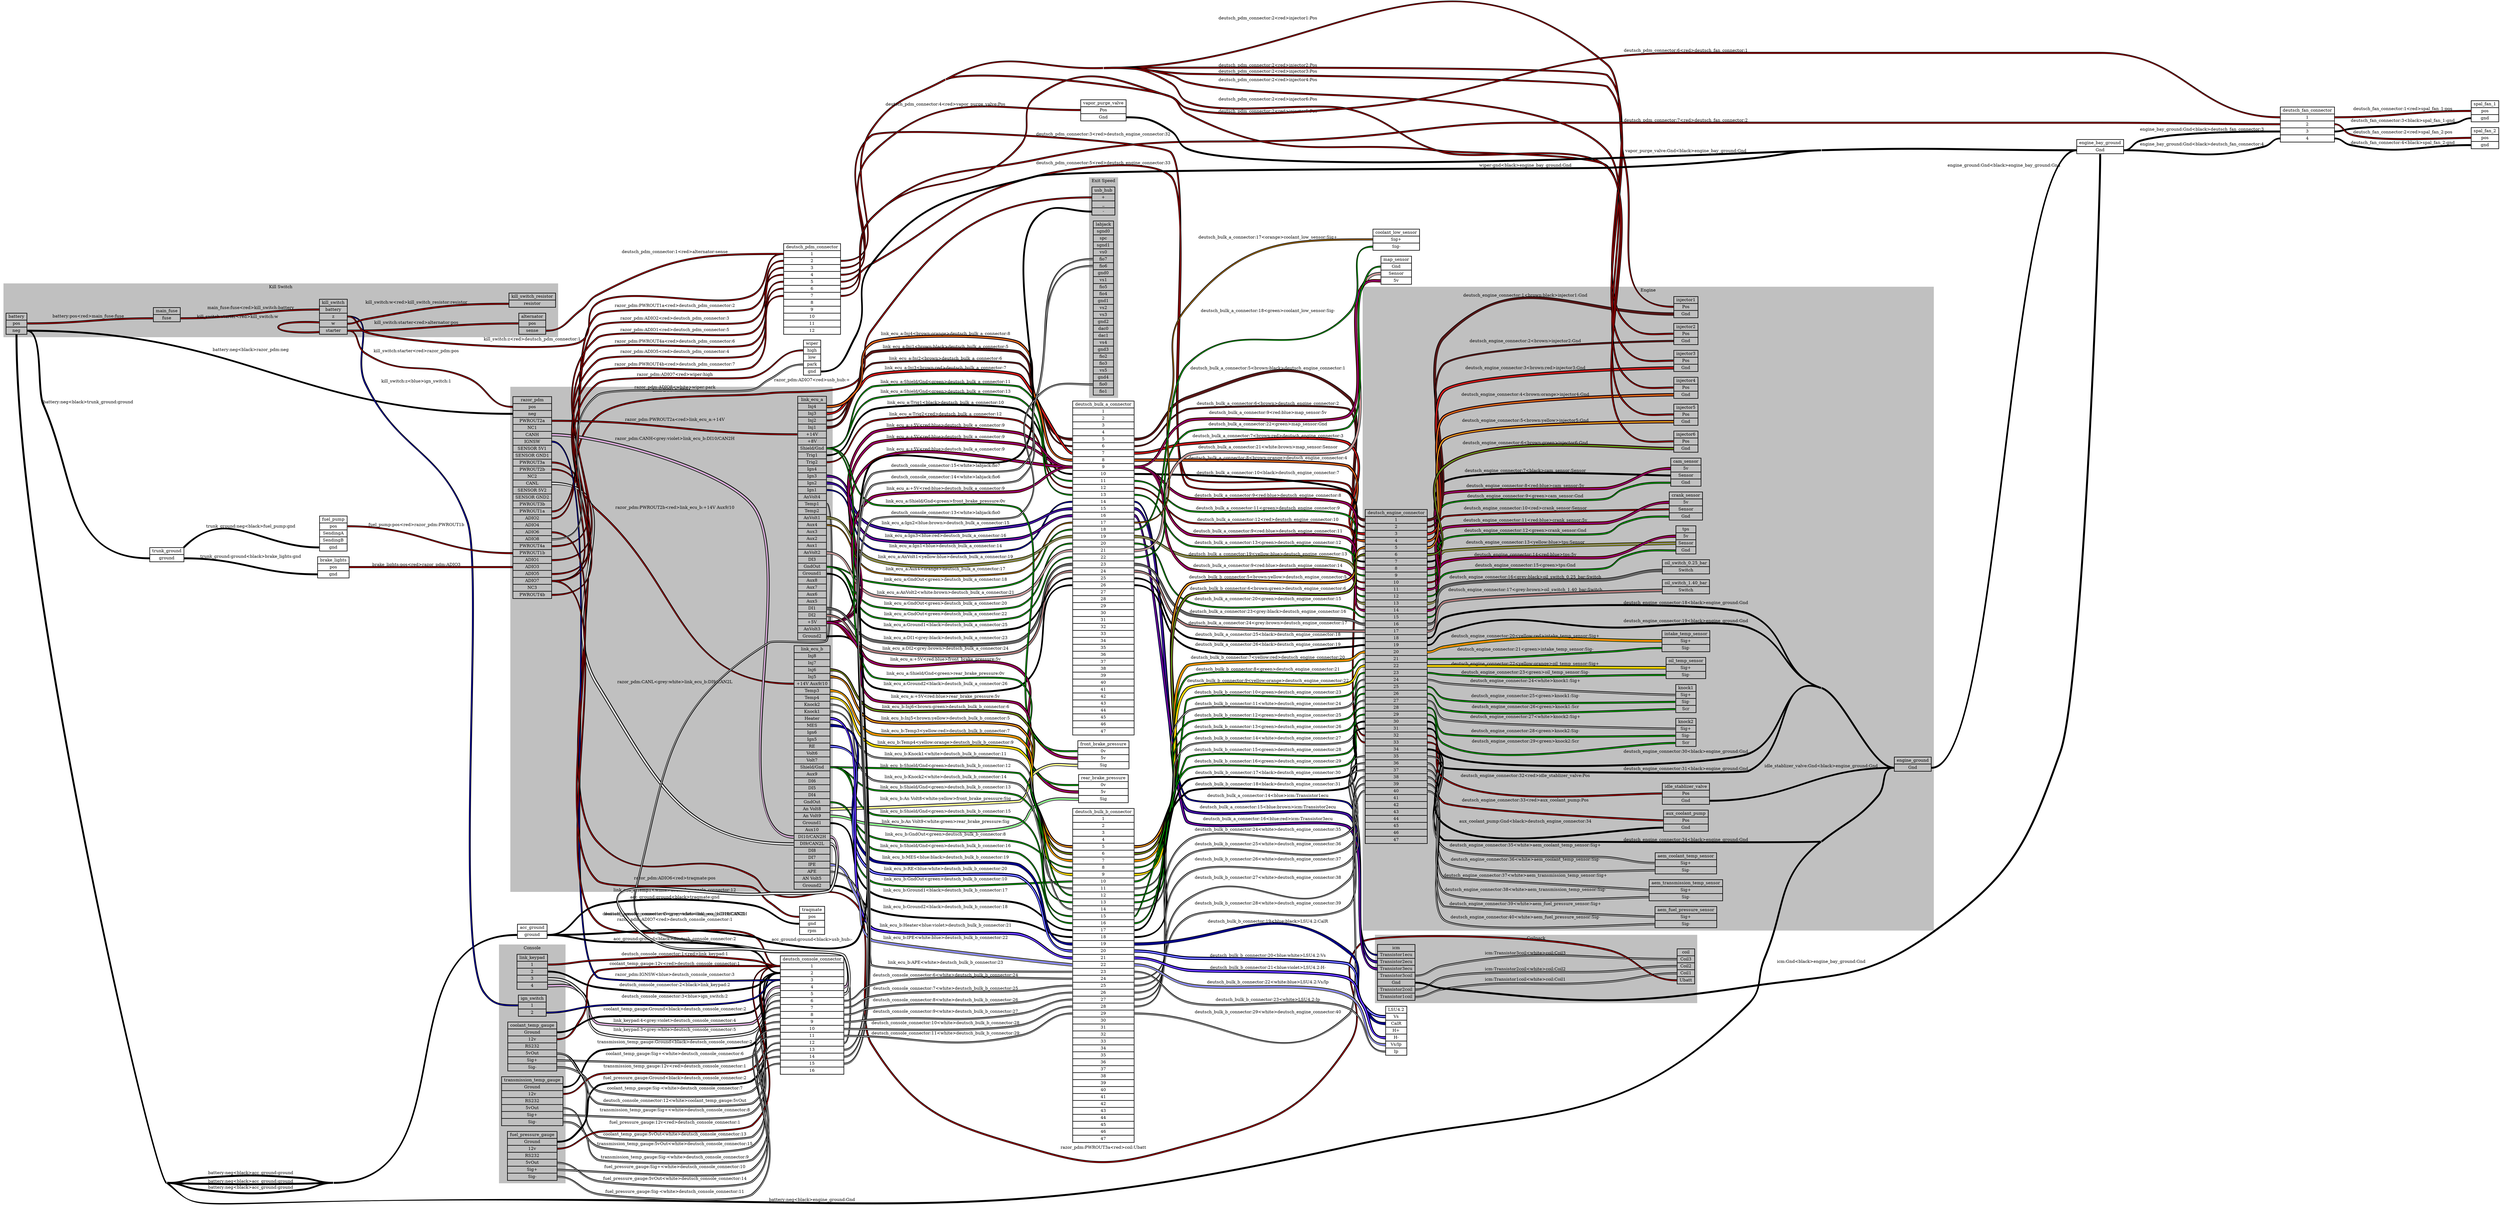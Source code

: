 graph "" {
	graph [bb="0,0,8256,3973.7",
		concentrate=true,
		rankdir=LR,
		ranksep=1.5
	];
	node [label="\N"];
	subgraph cluster_Console {
		graph [bb="1646,335.74,1865,1118.7",
			color=grey,
			label=Console,
			lheight=0.21,
			lp="1755.5,1107.2",
			lwidth=0.79,
			style=filled
		];
		ign_switch	[height=0.97222,
			label="ign_switch | <1> 1 | <2> 2 ",
			pos="1755.5,918.74",
			rects="1709.5,930.24,1801.5,953.24 1709.5,907.24,1801.5,930.24 1709.5,884.24,1801.5,907.24",
			shape=record,
			style=bold,
			width=1.2778];
		link_keypad	[height=1.6111,
			label="link_keypad | <1> 1 | <2> 2 | <3> 3 | <4> 4 ",
			pos="1755.5,1029.7",
			rects="1705,1064.2,1806,1087.2 1705,1041.2,1806,1064.2 1705,1018.2,1806,1041.2 1705,995.24,1806,1018.2 1705,972.24,1806,995.24",
			shape=record,
			style=bold,
			width=1.4028];
		coolant_temp_gauge	[height=2.25,
			label="coolant_temp_gauge | <Ground> Ground | <12v> 12v | <RS232> RS232 | <5vOut> 5vOut | <Sig+> Sig+ | <Sig-> Sig- ",
			pos="1755.5,784.74",
			rects="1674.5,842.24,1836.5,865.24 1674.5,819.24,1836.5,842.24 1674.5,796.24,1836.5,819.24 1674.5,773.24,1836.5,796.24 1674.5,750.24,1836.5,\
773.24 1674.5,727.24,1836.5,750.24 1674.5,704.24,1836.5,727.24",
			shape=record,
			style=bold,
			width=2.25];
		transmission_temp_gauge	[height=2.25,
			label="transmission_temp_gauge | <Ground> Ground | <12v> 12v | <RS232> RS232 | <5vOut> 5vOut | <Sig+> Sig+ | <Sig-> Sig- ",
			pos="1755.5,604.74",
			rects="1654,662.24,1857,685.24 1654,639.24,1857,662.24 1654,616.24,1857,639.24 1654,593.24,1857,616.24 1654,570.24,1857,593.24 1654,547.24,\
1857,570.24 1654,524.24,1857,547.24",
			shape=record,
			style=bold,
			width=2.8194];
		fuel_pressure_gauge	[height=2.25,
			label="fuel_pressure_gauge | <Ground> Ground | <12v> 12v | <RS232> RS232 | <5vOut> 5vOut | <Sig+> Sig+ | <Sig-> Sig- ",
			pos="1755.5,424.74",
			rects="1673.5,482.24,1837.5,505.24 1673.5,459.24,1837.5,482.24 1673.5,436.24,1837.5,459.24 1673.5,413.24,1837.5,436.24 1673.5,390.24,1837.5,\
413.24 1673.5,367.24,1837.5,390.24 1673.5,344.24,1837.5,367.24",
			shape=record,
			style=bold,
			width=2.2778];
	}
	subgraph "cluster_Exit Speed" {
		graph [bb="3596.5,3005.7,3691.5,3731.7",
			color=grey,
			label="Exit Speed",
			lheight=0.21,
			lp="3644,3720.2",
			lwidth=1.10,
			style=filled
		];
		labjack	[height=8,
			label="labjack | <sgnd0> sgnd0 | < spc>  spc | < sgnd1>  sgnd1 | < vs0>  vs0 | <fio7> fio7 | < fio6>  fio6 | < gnd0>  gnd0 | < vs1>  vs1 | <\
fio5> fio5 | < fio4>  fio4 | < gnd1>  gnd1 | < vs2>  vs2 | <vs3> vs3 | < gnd2>  gnd2 | < dac0>  dac0 | < dac1>  dac1 | <vs4> vs4 | < \
gnd3>  gnd3 | < fio2>  fio2 | < fio3>  fio3 | <vs5> vs5 | < gnd4>  gnd4 | < fio0>  fio0 | < fio1>  fio1 ",
			pos="3643.5,3412.7",
			rects="3610,3677.2,3677,3700.2 3610,3654.2,3677,3677.2 3610,3631.2,3677,3654.2 3610,3608.2,3677,3631.2 3610,3585.2,3677,3608.2 3610,3562.2,\
3677,3585.2 3610,3539.2,3677,3562.2 3610,3516.2,3677,3539.2 3610,3493.2,3677,3516.2 3610,3470.2,3677,3493.2 3610,3447.2,3677,3470.2 \
3610,3424.2,3677,3447.2 3610,3401.2,3677,3424.2 3610,3378.2,3677,3401.2 3610,3355.2,3677,3378.2 3610,3332.2,3677,3355.2 3610,3309.2,\
3677,3332.2 3610,3286.2,3677,3309.2 3610,3263.2,3677,3286.2 3610,3240.2,3677,3263.2 3610,3217.2,3677,3240.2 3610,3194.2,3677,3217.2 \
3610,3171.2,3677,3194.2 3610,3148.2,3677,3171.2 3610,3125.2,3677,3148.2",
			shape=record,
			style=bold,
			width=0.93056];
		usb_hub	[height=1.2917,
			label="usb_hub | <+> + | <_> _ | <-> - ",
			pos="3643.5,3059.7",
			rects="3605.5,3082.7,3681.5,3105.7 3605.5,3059.7,3681.5,3082.7 3605.5,3036.7,3681.5,3059.7 3605.5,3013.7,3681.5,3036.7",
			shape=record,
			style=bold,
			width=1.0556];
	}
	subgraph cluster_Coilpack {
		graph [bb="4541.5,953.74,5606,1176.7",
			color=grey,
			label=Coilpack,
			lheight=0.21,
			lp="5073.8,1165.2",
			lwidth=0.85,
			style=filled
		];
		icm	[height=2.5694,
			label="icm | <Transistor1ecu> Transistor1ecu | <Transistor2ecu> Transistor2ecu | <Transistor3ecu> Transistor3ecu | <Transistor3coil> Transistor3coil | <\
Gnd> Gnd | <Transistor2coil> Transistor2coil | <Transistor1coil> Transistor1coil ",
			pos="4611.5,1053.7",
			rects="4549.5,1122.7,4673.5,1145.7 4549.5,1099.7,4673.5,1122.7 4549.5,1076.7,4673.5,1099.7 4549.5,1053.7,4673.5,1076.7 4549.5,1030.7,4673.5,\
1053.7 4549.5,1007.7,4673.5,1030.7 4549.5,984.74,4673.5,1007.7 4549.5,961.74,4673.5,984.74",
			shape=record,
			style=bold,
			width=1.7222];
		coil	[height=1.6111,
			label="coil | <Coil3> Coil3 | <Coil2> Coil2 | <Coil1> Coil1 | <Ubatt> Ubatt ",
			pos="5569,1019.7",
			rects="5540,1054.2,5598,1077.2 5540,1031.2,5598,1054.2 5540,1008.2,5598,1031.2 5540,985.24,5598,1008.2 5540,962.24,5598,985.24",
			shape=record,
			style=bold,
			width=0.80556];
		icm:Transistor3coil -- coil:Coil3	[color="black:white:black",
			label="icm:Transistor3coil<white>coil:Coil3",
			labeltooltip="icm:Transistor3coil<white>coil:Coil3",
			lp="5038.5,1049.2",
			penwidth=2.5,
			pos="4674.5,1041.7 5058.7,1041.7 5154.8,1042.7 5539,1042.7"];
		icm:Transistor1coil -- coil:Coil1	[color="black:white:black",
			label="icm:Transistor1coil<white>coil:Coil1",
			labeltooltip="icm:Transistor1coil<white>coil:Coil1",
			lp="5038.5,988.24",
			penwidth=2.5,
			pos="4674.5,972.74 4956.5,972.74 5027.2,969.17 5309,980.74 5411.4,984.94 5436.5,996.74 5539,996.74"];
		icm:Transistor2coil -- coil:Coil2	[color="black:white:black",
			label="icm:Transistor2coil<white>coil:Coil2",
			labeltooltip="icm:Transistor2coil<white>coil:Coil2",
			lp="5038.5,1023.2",
			penwidth=2.5,
			pos="4674.5,995.74 5058.9,995.74 5154.6,1019.7 5539,1019.7"];
	}
	subgraph "cluster_Link ECU & PDM" {
		graph [bb="1683.5,1151.7,2748,2820.7",
			color=grey,
			label="Link ECU & PDM",
			lheight=0.21,
			lp="2215.8,2809.2",
			lwidth=1.75,
			style=filled
		];
		razor_pdm	[height=9.2778,
			label="razor_pdm | <pos> pos | <neg> neg | <PWROUT2a> PWROUT2a | <NC1> NC1 | <CANH> CANH | <IGNSW> IGNSW | <SENSOR 5V1> SENSOR 5V1 | <SENSOR \
GND1> SENSOR GND1 | <PWROUT3a> PWROUT3a | <PWROUT2b> PWROUT2b | <NC2> NC2 | <CANL> CANL | <SENSOR 5V2> SENSOR 5V2 | <SENSOR GND2> \
SENSOR GND2 | <PWROUT3b> PWROUT3b | <PWROUT1a> PWROUT1a | <ADIO2> ADIO2 | <ADIO4> ADIO4 | <ADIO6> ADIO6 | <ADIO8> ADIO8 | <PWROUT4a> \
PWROUT4a | <PWROUT1b> PWROUT1b | <ADIO1> ADIO1 | <ADIO3> ADIO3 | <ADIO5> ADIO5 | <ADIO7> ADIO7 | <NC3> NC3 | <PWROUT4b> PWROUT4b ",
			pos="1755.5,2435.7",
			rects="1691.5,2746.2,1819.5,2769.2 1691.5,2723.2,1819.5,2746.2 1691.5,2700.2,1819.5,2723.2 1691.5,2677.2,1819.5,2700.2 1691.5,2654.2,1819.5,\
2677.2 1691.5,2631.2,1819.5,2654.2 1691.5,2608.2,1819.5,2631.2 1691.5,2585.2,1819.5,2608.2 1691.5,2562.2,1819.5,2585.2 1691.5,2539.2,\
1819.5,2562.2 1691.5,2516.2,1819.5,2539.2 1691.5,2493.2,1819.5,2516.2 1691.5,2470.2,1819.5,2493.2 1691.5,2447.2,1819.5,2470.2 1691.5,\
2424.2,1819.5,2447.2 1691.5,2401.2,1819.5,2424.2 1691.5,2378.2,1819.5,2401.2 1691.5,2355.2,1819.5,2378.2 1691.5,2332.2,1819.5,2355.2 \
1691.5,2309.2,1819.5,2332.2 1691.5,2286.2,1819.5,2309.2 1691.5,2263.2,1819.5,2286.2 1691.5,2240.2,1819.5,2263.2 1691.5,2217.2,1819.5,\
2240.2 1691.5,2194.2,1819.5,2217.2 1691.5,2171.2,1819.5,2194.2 1691.5,2148.2,1819.5,2171.2 1691.5,2125.2,1819.5,2148.2 1691.5,2102.2,\
1819.5,2125.2",
			shape=record,
			style=bold,
			width=1.7778];
		link_ecu_a	[height=11.194,
			label="link_ecu_a | <Inj4> Inj4 | <Inj3> Inj3 | <Inj2> Inj2 | <Inj1> Inj1 | <+14V> +14V | <+8V> +8V | <Shield/Gnd> Shield/Gnd | <Trig1> \
Trig1 | <Trig2> Trig2 | <Ign4> Ign4 | <Ign3> Ign3 | <Ign2> Ign2 | <Ign1> Ign1 | <AnVolt4> AnVolt4 | <Temp1> Temp1 | <Temp2> Temp2 | <\
AnVolt1> AnVolt1 | <Aux4> Aux4 | <Aux3> Aux3 | <Aux2> Aux2 | <Aux1> Aux1 | <AnVolt2> AnVolt2 | <DI3> DI3 | <GndOut> GndOut | <Ground1> \
Ground1 | <Aux8> Aux8 | <Aux7> Aux7 | <Aux6> Aux6 | <Aux5> Aux5 | <DI1> DI1 | <DI2> DI2 | <+5V> +5V | <AnVolt3> AnVolt3 | <Ground2> \
Ground2 ",
			pos="2680.5,2386.7",
			rects="2633,2766.2,2728,2789.2 2633,2743.2,2728,2766.2 2633,2720.2,2728,2743.2 2633,2697.2,2728,2720.2 2633,2674.2,2728,2697.2 2633,2651.2,\
2728,2674.2 2633,2628.2,2728,2651.2 2633,2605.2,2728,2628.2 2633,2582.2,2728,2605.2 2633,2559.2,2728,2582.2 2633,2536.2,2728,2559.2 \
2633,2513.2,2728,2536.2 2633,2490.2,2728,2513.2 2633,2467.2,2728,2490.2 2633,2444.2,2728,2467.2 2633,2421.2,2728,2444.2 2633,2398.2,\
2728,2421.2 2633,2375.2,2728,2398.2 2633,2352.2,2728,2375.2 2633,2329.2,2728,2352.2 2633,2306.2,2728,2329.2 2633,2283.2,2728,2306.2 \
2633,2260.2,2728,2283.2 2633,2237.2,2728,2260.2 2633,2214.2,2728,2237.2 2633,2191.2,2728,2214.2 2633,2168.2,2728,2191.2 2633,2145.2,\
2728,2168.2 2633,2122.2,2728,2145.2 2633,2099.2,2728,2122.2 2633,2076.2,2728,2099.2 2633,2053.2,2728,2076.2 2633,2030.2,2728,2053.2 \
2633,2007.2,2728,2030.2 2633,1984.2,2728,2007.2",
			shape=record,
			style=bold,
			width=1.3194];
		razor_pdm:PWROUT2a -- link_ecu_a:"+14V"	[color="black:red:black",
			label="razor_pdm:PWROUT2a<red>link_ecu_a:+14V",
			labeltooltip="razor_pdm:PWROUT2a<red>link_ecu_a:+14V",
			lp="2227,2694.2",
			penwidth=2.5,
			pos="1820.5,2688.7 2181.1,2688.7 2270.9,2662.7 2631.5,2662.7"];
		link_ecu_b	[height=11.194,
			label="link_ecu_b | <Inj8> Inj8 | <Inj7> Inj7 | <Inj6> Inj6 | <Inj5> Inj5 | <+14V Aux9/10> +14V Aux9/10 | <Temp3> Temp3 | <Temp4> Temp4 | <\
Knock2> Knock2 | <Knock1> Knock1 | <Heater> Heater | <MES> MES | <Ign6> Ign6 | <Ign5> Ign5 | <RE> RE | <Volt6> Volt6 | <Volt7> Volt7 | <\
Shield/Gnd> Shield/Gnd | <Aux9> Aux9 | <DI6> DI6 | <DI5> DI5 | <DI4> DI4 | <GndOut> GndOut | <An Volt8> An Volt8 | <An Volt9> An \
Volt9 | <Ground1> Ground1 | <Aux10> Aux10 | <DI10/CAN2H> DI10/CAN2H | <DI9/CAN2L> DI9/CAN2L | <DI8> DI8 | <DI7> DI7 | <IPE> IPE | <\
APE> APE | <AN Volt5> AN Volt5 | <Ground2> Ground2 ",
			pos="2680.5,1562.7",
			rects="2621,1942.2,2740,1965.2 2621,1919.2,2740,1942.2 2621,1896.2,2740,1919.2 2621,1873.2,2740,1896.2 2621,1850.2,2740,1873.2 2621,1827.2,\
2740,1850.2 2621,1804.2,2740,1827.2 2621,1781.2,2740,1804.2 2621,1758.2,2740,1781.2 2621,1735.2,2740,1758.2 2621,1712.2,2740,1735.2 \
2621,1689.2,2740,1712.2 2621,1666.2,2740,1689.2 2621,1643.2,2740,1666.2 2621,1620.2,2740,1643.2 2621,1597.2,2740,1620.2 2621,1574.2,\
2740,1597.2 2621,1551.2,2740,1574.2 2621,1528.2,2740,1551.2 2621,1505.2,2740,1528.2 2621,1482.2,2740,1505.2 2621,1459.2,2740,1482.2 \
2621,1436.2,2740,1459.2 2621,1413.2,2740,1436.2 2621,1390.2,2740,1413.2 2621,1367.2,2740,1390.2 2621,1344.2,2740,1367.2 2621,1321.2,\
2740,1344.2 2621,1298.2,2740,1321.2 2621,1275.2,2740,1298.2 2621,1252.2,2740,1275.2 2621,1229.2,2740,1252.2 2621,1206.2,2740,1229.2 \
2621,1183.2,2740,1206.2 2621,1160.2,2740,1183.2",
			shape=record,
			style=bold,
			width=1.6528];
		razor_pdm:PWROUT2b -- link_ecu_b:"+14V Aux9/10"	[color="black:red:black",
			label="razor_pdm:PWROUT2b<red>link_ecu_b:+14V Aux9/10",
			labeltooltip="razor_pdm:PWROUT2b<red>link_ecu_b:+14V Aux9/10",
			lp="2227,2243.2",
			penwidth=2.5,
			pos="1820.5,2527.7 1966.3,2527.7 1870.9,2342.6 1970,2235.7 1977.2,2228 2608.9,1838.7 2619.5,1838.7"];
		razor_pdm:CANH -- link_ecu_b:"DI10/CAN2H"	[color="black:grey:violet:grey:black",
			label="razor_pdm:CANH<grey:violet>link_ecu_b:DI10/CAN2H",
			labeltooltip="razor_pdm:CANH<grey:violet>link_ecu_b:DI10/CAN2H",
			lp="2227,2639.2",
			penwidth=2.5,
			pos="1820.5,2642.7 2163,2642.7 2292.9,2535 2484,2250.7 2599,2079.6 2413.3,1332.7 2619.5,1332.7"];
		razor_pdm:CANL -- link_ecu_b:"DI9/CAN2L"	[color="black:grey:white:grey:black",
			label="razor_pdm:CANL<grey:white>link_ecu_b:DI9/CAN2L",
			labeltooltip="razor_pdm:CANL<grey:white>link_ecu_b:DI9/CAN2L",
			lp="2227,1911.2",
			penwidth=2.5,
			pos="1820.5,2481.7 2085.8,2481.7 1797.8,2105.6 1970,1903.7 2131.8,1714.2 2313.2,1861.1 2484,1679.7 2604.1,1552.3 2444.4,1309.7 2619.5,\
1309.7"];
	}
	subgraph cluster_Engine {
		graph [bb="4501,1214.7,6388,3321.7",
			color=grey,
			label=Engine,
			lheight=0.21,
			lp="5444.5,3310.2",
			lwidth=0.71,
			style=filled
		];
		deutsch_engine_connector	[height=15.347,
			label="deutsch_engine_connector | <1> 1 | <2> 2 | <3> 3 | <4> 4 | <5> 5 | <6> 6 | <7> 7 | <8> 8 | <9> 9 | <10> 10 | <11> 11 | <12> 12 | <\
13> 13 | <14> 14 | <15> 15 | <16> 16 | <17> 17 | <18> 18 | <19> 19 | <20> 20 | <21> 21 | <22> 22 | <23> 23 | <24> 24 | <25> 25 | <\
26> 26 | <27> 27 | <28> 28 | <29> 29 | <30> 30 | <31> 31 | <32> 32 | <33> 33 | <34> 34 | <35> 35 | <36> 36 | <37> 37 | <38> 38 | <\
39> 39 | <40> 40 | <41> 41 | <42> 42 | <43> 43 | <44> 44 | <45> 45 | <46> 46 | <47> 47 ",
			pos="4611.5,2038.7",
			rects="4509,2567.7,4714,2590.7 4509,2544.7,4714,2567.7 4509,2521.7,4714,2544.7 4509,2498.7,4714,2521.7 4509,2475.7,4714,2498.7 4509,2452.7,\
4714,2475.7 4509,2429.7,4714,2452.7 4509,2406.7,4714,2429.7 4509,2383.7,4714,2406.7 4509,2360.7,4714,2383.7 4509,2337.7,4714,2360.7 \
4509,2314.7,4714,2337.7 4509,2291.7,4714,2314.7 4509,2268.7,4714,2291.7 4509,2245.7,4714,2268.7 4509,2222.7,4714,2245.7 4509,2199.7,\
4714,2222.7 4509,2176.7,4714,2199.7 4509,2153.7,4714,2176.7 4509,2130.7,4714,2153.7 4509,2107.7,4714,2130.7 4509,2084.7,4714,2107.7 \
4509,2061.7,4714,2084.7 4509,2038.7,4714,2061.7 4509,2015.7,4714,2038.7 4509,1992.7,4714,2015.7 4509,1969.7,4714,1992.7 4509,1946.7,\
4714,1969.7 4509,1923.7,4714,1946.7 4509,1900.7,4714,1923.7 4509,1877.7,4714,1900.7 4509,1854.7,4714,1877.7 4509,1831.7,4714,1854.7 \
4509,1808.7,4714,1831.7 4509,1785.7,4714,1808.7 4509,1762.7,4714,1785.7 4509,1739.7,4714,1762.7 4509,1716.7,4714,1739.7 4509,1693.7,\
4714,1716.7 4509,1670.7,4714,1693.7 4509,1647.7,4714,1670.7 4509,1624.7,4714,1647.7 4509,1601.7,4714,1624.7 4509,1578.7,4714,1601.7 \
4509,1555.7,4714,1578.7 4509,1532.7,4714,1555.7 4509,1509.7,4714,1532.7 4509,1486.7,4714,1509.7",
			shape=record,
			style=bold,
			width=2.8472];
		engine_ground	[height=0.65278,
			label="engine_ground | <Gnd> Gnd ",
			pos="6319,1757.7",
			rects="6258,1757.7,6380,1780.7 6258,1734.7,6380,1757.7",
			shape=record,
			style=bold,
			width=1.6944];
		deutsch_engine_connector:34 -- engine_ground:Gnd	[color="black:black:black",
			label="deutsch_engine_connector:34<black>engine_ground:Gnd",
			labeltooltip="deutsch_engine_connector:34<black>engine_ground:Gnd",
			lp="5569,1507.2",
			penwidth=2.5,
			pos="4714,1796.7 4843.8,1796.7 4668.3,1592.8 4768,1509.7 4781.3,1498.6 6000.4,1496.2 6015.5,1504.7"];
		deutsch_engine_connector:18 -- engine_ground:Gnd	[color="black:black:black",
			label="deutsch_engine_connector:18<black>engine_ground:Gnd",
			labeltooltip="deutsch_engine_connector:18<black>engine_ground:Gnd",
			lp="5569,2287.2",
			penwidth=2.5,
			pos="4714,2165.7 4754,2165.7 4732.4,2219.4 4768,2237.7 4867.5,2289 5671.8,2294.9 5775,2251.7 5915.5,2193 5872.2,2059.3 6015.5,2007.7"];
		deutsch_engine_connector:19 -- engine_ground:Gnd	[color="black:black:black",
			label="deutsch_engine_connector:19<black>engine_ground:Gnd",
			labeltooltip="deutsch_engine_connector:19<black>engine_ground:Gnd",
			lp="5569,2239.2",
			penwidth=2.5,
			pos="4714,2142.7 4748.3,2142.7 4736.5,2184.3 4768,2197.7 4870.9,2241.7 5669.7,2243.5 5775,2205.7 5905.3,2159 5885.2,2054.5 6015.5,2007.7"];
		deutsch_engine_connector:30 -- engine_ground:Gnd	[color="black:black:black",
			label="deutsch_engine_connector:30<black>engine_ground:Gnd",
			labeltooltip="deutsch_engine_connector:30<black>engine_ground:Gnd",
			lp="5569,1800.2",
			penwidth=2.5,
			pos="4714,1888.7 4764.9,1888.7 4724.3,1813.9 4768,1787.7 4864,1730.2 5670.7,1752.3 5775,1792.7 5908.7,1844.6 5880.5,2056.1 6015.5,2007.7"];
		deutsch_engine_connector:31 -- engine_ground:Gnd	[color="black:black:black",
			label="deutsch_engine_connector:31<black>engine_ground:Gnd",
			labeltooltip="deutsch_engine_connector:31<black>engine_ground:Gnd",
			lp="5569,1743.2",
			penwidth=2.5,
			pos="6017.5,2007.7 6091.7,1980.9 6178.6,1746.7 6257.5,1745.7;4714,1865.7 4771.3,1865.7 4720.1,1780.1 4768,1748.7 4791.4,1733.4 5749.5,\
1724.2 5775,1735.7 5922.1,1802 5863.7,2062.6 6015.5,2007.7"];
		tps	[height=1.2917,
			label="tps | <5v> 5v | <Sensor> Sensor | <Gnd> Gnd ",
			pos="5569,2493.7",
			rects="5536,2516.7,5602,2539.7 5536,2493.7,5602,2516.7 5536,2470.7,5602,2493.7 5536,2447.7,5602,2470.7",
			shape=record,
			style=bold,
			width=0.91667];
		deutsch_engine_connector:15 -- tps:Gnd	[color="black:green:black",
			label="deutsch_engine_connector:15<green>tps:Gnd",
			labeltooltip="deutsch_engine_connector:15<green>tps:Gnd",
			lp="5038.5,2400.2",
			penwidth=2.5,
			pos="4714,2234.7 4778.2,2234.7 4715.6,2331.6 4768,2368.7 4817.1,2403.5 5253,2370.7 5309,2392.7 5338.3,2404.3 5334.1,2426.2 5363,2438.7 \
5433.6,2469.5 5458,2458.7 5535,2458.7"];
		deutsch_engine_connector:13 -- tps:Sensor	[color="black:yellow:blue:yellow:black",
			label="deutsch_engine_connector:13<yellow:blue>tps:Sensor",
			labeltooltip="deutsch_engine_connector:13<yellow:blue>tps:Sensor",
			lp="5038.5,2476.2",
			penwidth=2.5,
			pos="4714,2280.7 4791.2,2280.7 4706.5,2399.1 4768,2445.7 4792,2463.9 5279,2467.2 5309,2468.7 5409.5,2473.8 5434.4,2481.7 5535,2481.7"];
		deutsch_engine_connector:14 -- tps:"5v"	[color="black:red:blue:red:black",
			label="deutsch_engine_connector:14<red:blue>tps:5v",
			labeltooltip="deutsch_engine_connector:14<red:blue>tps:5v",
			lp="5038.5,2434.2",
			penwidth=2.5,
			pos="4714,2257.7 4784.9,2257.7 4710.8,2366 4768,2407.7 4816.6,2443.2 5249.9,2415.6 5309,2426.7 5413.6,2446.4 5428.6,2505.7 5535,2505.7"];
		cam_sensor	[height=1.2917,
			label="cam_sensor | <5v> 5v | <Sensor> Sensor | <Gnd> Gnd ",
			pos="5569,2715.7",
			rects="5519,2738.7,5619,2761.7 5519,2715.7,5619,2738.7 5519,2692.7,5619,2715.7 5519,2669.7,5619,2692.7",
			shape=record,
			style=bold,
			width=1.3889];
		deutsch_engine_connector:9 -- cam_sensor:Gnd	[color="black:green:black",
			label="deutsch_engine_connector:9<green>cam_sensor:Gnd",
			labeltooltip="deutsch_engine_connector:9<green>cam_sensor:Gnd",
			lp="5038.5,2628.2",
			penwidth=2.5,
			pos="4714,2372.7 4816.8,2372.7 4688.6,2532.4 4768,2597.7 4814.4,2636 5252.3,2600.7 5309,2620.7 5337.2,2630.7 5335.3,2649.6 5363,2660.7 \
5427.4,2686.7 5448.5,2680.7 5518,2680.7"];
		deutsch_engine_connector:7 -- cam_sensor:Sensor	[color="black:black:black",
			label="deutsch_engine_connector:7<black>cam_sensor:Sensor",
			labeltooltip="deutsch_engine_connector:7<black>cam_sensor:Sensor",
			lp="5038.5,2716.2",
			penwidth=2.5,
			pos="4714,2418.7 4829.8,2418.7 4679.5,2599 4768,2673.7 4831.7,2727.5 5434.6,2703.7 5518,2703.7"];
		deutsch_engine_connector:8 -- cam_sensor:"5v"	[color="black:red:blue:red:black",
			label="deutsch_engine_connector:8<red:blue>cam_sensor:5v",
			labeltooltip="deutsch_engine_connector:8<red:blue>cam_sensor:5v",
			lp="5038.5,2662.2",
			penwidth=2.5,
			pos="4714,2395.7 4823.3,2395.7 4683.8,2565.9 4768,2635.7 4791.2,2654.9 5279.4,2649.2 5309,2654.7 5405.7,2672.9 5419.6,2727.7 5518,2727.7"];
		crank_sensor	[height=1.2917,
			label="crank_sensor | <5v> 5v | <Sensor> Sensor | <Gnd> Gnd ",
			pos="5569,2604.7",
			rects="5514,2627.7,5624,2650.7 5514,2604.7,5624,2627.7 5514,2581.7,5624,2604.7 5514,2558.7,5624,2581.7",
			shape=record,
			style=bold,
			width=1.5278];
		deutsch_engine_connector:12 -- crank_sensor:Gnd	[color="black:green:black",
			label="deutsch_engine_connector:12<green>crank_sensor:Gnd",
			labeltooltip="deutsch_engine_connector:12<green>crank_sensor:Gnd",
			lp="5038.5,2514.2",
			penwidth=2.5,
			pos="4714,2303.7 4797.5,2303.7 4702.1,2432.5 4768,2483.7 4815.5,2520.7 5252.6,2485.7 5309,2506.7 5337.7,2517.5 5334.8,2537.7 5363,2549.7 \
5424.9,2576.1 5445.7,2569.7 5513,2569.7"];
		deutsch_engine_connector:10 -- crank_sensor:Sensor	[color="black:red:black",
			label="deutsch_engine_connector:10<red>crank_sensor:Sensor",
			labeltooltip="deutsch_engine_connector:10<red>crank_sensor:Sensor",
			lp="5038.5,2590.2",
			penwidth=2.5,
			pos="4714,2349.7 4810.4,2349.7 4693.1,2499.1 4768,2559.7 4791.4,2578.7 5278.9,2581.4 5309,2582.7 5399.7,2586.9 5422.2,2592.7 5513,2592.7"];
		deutsch_engine_connector:11 -- crank_sensor:"5v"	[color="black:red:blue:red:black",
			label="deutsch_engine_connector:11<red:blue>crank_sensor:5v",
			labeltooltip="deutsch_engine_connector:11<red:blue>crank_sensor:5v",
			lp="5038.5,2548.2",
			penwidth=2.5,
			pos="4714,2326.7 4803.9,2326.7 4697.4,2466 4768,2521.7 4791.6,2540.4 5279.5,2534.9 5309,2540.7 5403.9,2559.6 5416.2,2616.7 5513,2616.7"];
		knock1	[height=1.2917,
			label="knock1 | <Sig+> Sig+ | <Sig-> Sig- | <Scr> Scr ",
			pos="5569,1973.7",
			rects="5535.5,1996.7,5602.5,2019.7 5535.5,1973.7,5602.5,1996.7 5535.5,1950.7,5602.5,1973.7 5535.5,1927.7,5602.5,1950.7",
			shape=record,
			style=bold,
			width=0.93056];
		deutsch_engine_connector:26 -- knock1:Scr	[color="black:green:black",
			label="deutsch_engine_connector:26<green>knock1:Scr",
			labeltooltip="deutsch_engine_connector:26<green>knock1:Scr",
			lp="5038.5,1945.2",
			penwidth=2.5,
			pos="4714,1980.7 4744.7,1980.7 4739,1947.9 4768,1937.7 4881.5,1898.1 5188.8,1937.5 5309,1937.7 5409,1938 5434,1938.7 5534,1938.7"];
		deutsch_engine_connector:24 -- knock1:"Sig+"	[color="black:white:black",
			label="deutsch_engine_connector:24<white>knock1:Sig+",
			labeltooltip="deutsch_engine_connector:24<white>knock1:Sig+",
			lp="5038.5,2033.2",
			penwidth=2.5,
			pos="4714,2026.7 5078.9,2026.7 5169.1,1985.7 5534,1985.7"];
		deutsch_engine_connector:25 -- knock1:"Sig-"	[color="black:green:black",
			label="deutsch_engine_connector:25<green>knock1:Sig-",
			labeltooltip="deutsch_engine_connector:25<green>knock1:Sig-",
			lp="5038.5,1980.2",
			penwidth=2.5,
			pos="4714,2003.7 4741.7,2003.7 4741.3,1980.1 4768,1972.7 4850.1,1950.2 5448.9,1961.7 5534,1961.7"];
		knock2	[height=1.2917,
			label="knock2 | <Sig+> Sig+ | <Sig-> Sig- | <Scr> Scr ",
			pos="5569,1862.7",
			rects="5535.5,1885.7,5602.5,1908.7 5535.5,1862.7,5602.5,1885.7 5535.5,1839.7,5602.5,1862.7 5535.5,1816.7,5602.5,1839.7",
			shape=record,
			style=bold,
			width=0.93056];
		deutsch_engine_connector:29 -- knock2:Scr	[color="black:green:black",
			label="deutsch_engine_connector:29<green>knock2:Scr",
			labeltooltip="deutsch_engine_connector:29<green>knock2:Scr",
			lp="5038.5,1831.2",
			penwidth=2.5,
			pos="4714,1911.7 4759.9,1911.7 4728,1846.1 4768,1823.7 4916.5,1740.6 5363.8,1827.7 5534,1827.7"];
		deutsch_engine_connector:27 -- knock2:"Sig+"	[color="black:white:black",
			label="deutsch_engine_connector:27<white>knock2:Sig+",
			labeltooltip="deutsch_engine_connector:27<white>knock2:Sig+",
			lp="5038.5,1908.2",
			penwidth=2.5,
			pos="4714,1957.7 4748.9,1957.7 4736.2,1915.1 4768,1900.7 4806.8,1883.3 5491.4,1874.7 5534,1874.7"];
		deutsch_engine_connector:28 -- knock2:"Sig-"	[color="black:green:black",
			label="deutsch_engine_connector:28<green>knock2:Sig-",
			labeltooltip="deutsch_engine_connector:28<green>knock2:Sig-",
			lp="5038.5,1866.2",
			penwidth=2.5,
			pos="4714,1934.7 4755.4,1934.7 4731.3,1877.9 4768,1858.7 4843.4,1819.3 5448.9,1850.7 5534,1850.7"];
		intake_temp_sensor	[height=0.97222,
			label="intake_temp_sensor | <Sig+> Sig+ | <Sig-> Sig- ",
			pos="5569,2161.7",
			rects="5490,2173.2,5648,2196.2 5490,2150.2,5648,2173.2 5490,2127.2,5648,2150.2",
			shape=record,
			style=bold,
			width=2.1944];
		deutsch_engine_connector:21 -- intake_temp_sensor:"Sig-"	[color="black:green:black",
			label="deutsch_engine_connector:21<green>intake_temp_sensor:Sig-",
			labeltooltip="deutsch_engine_connector:21<green>intake_temp_sensor:Sig-",
			lp="5038.5,2135.2",
			penwidth=2.5,
			pos="4714,2096.7 4978.8,2096.7 5044.6,2112.8 5309,2127.7 5389,2132.3 5408.9,2138.7 5489,2138.7"];
		deutsch_engine_connector:20 -- intake_temp_sensor:"Sig+"	[color="black:yellow:red:yellow:black",
			label="deutsch_engine_connector:20<yellow:red>intake_temp_sensor:Sig+",
			labeltooltip="deutsch_engine_connector:20<yellow:red>intake_temp_sensor:Sig+",
			lp="5038.5,2186.2",
			penwidth=2.5,
			pos="4714,2119.7 4740.1,2119.7 4742.5,2137.2 4768,2142.7 5081.2,2211 5168.4,2161.7 5489,2161.7"];
		oil_temp_sensor	[height=0.97222,
			label="oil_temp_sensor | <Sig+> Sig+ | <Sig-> Sig- ",
			pos="5569,2073.7",
			rects="5503.5,2085.2,5634.5,2108.2 5503.5,2062.2,5634.5,2085.2 5503.5,2039.2,5634.5,2062.2",
			shape=record,
			style=bold,
			width=1.8194];
		deutsch_engine_connector:23 -- oil_temp_sensor:"Sig-"	[color="black:green:black",
			label="deutsch_engine_connector:23<green>oil_temp_sensor:Sig-",
			labeltooltip="deutsch_engine_connector:23<green>oil_temp_sensor:Sig-",
			lp="5038.5,2058.2",
			penwidth=2.5,
			pos="4714,2050.7 5064.2,2050.7 5151.8,2050.7 5502,2050.7"];
		deutsch_engine_connector:22 -- oil_temp_sensor:"Sig+"	[color="black:yellow:orange:yellow:black",
			label="deutsch_engine_connector:22<yellow:orange>oil_temp_sensor:Sig+",
			labeltooltip="deutsch_engine_connector:22<yellow:orange>oil_temp_sensor:Sig+",
			lp="5038.5,2081.2",
			penwidth=2.5,
			pos="4714,2073.7 5064.2,2073.7 5151.8,2073.7 5502,2073.7"];
		"oil_switch_0.25_bar"	[height=0.65278,
			label="oil_switch_0.25_bar | <Switch> Switch ",
			pos="5569,2405.7",
			rects="5491,2405.7,5647,2428.7 5491,2382.7,5647,2405.7",
			shape=record,
			style=bold,
			width=2.1667];
		deutsch_engine_connector:16 -- "oil_switch_0.25_bar":Switch	[color="black:grey:black:grey:black",
			label="deutsch_engine_connector:16<grey:black>oil_switch_0.25_bar:Switch",
			labeltooltip="deutsch_engine_connector:16<grey:black>oil_switch_0.25_bar:Switch",
			lp="5038.5,2361.2",
			penwidth=2.5,
			pos="4714,2211.7 4771.3,2211.7 4720.5,2296.8 4768,2328.7 4817.9,2362.3 5250,2341.8 5309,2353.7 5334.1,2358.8 5338.2,2367.3 5363,2373.7 \
5418.3,2388.2 5432.9,2393.7 5490,2393.7"];
		"oil_switch_1.40_bar"	[height=0.65278,
			label="oil_switch_1.40_bar | <Switch> Switch ",
			pos="5569,2340.7",
			rects="5491,2340.7,5647,2363.7 5491,2317.7,5647,2340.7",
			shape=record,
			style=bold,
			width=2.1667];
		deutsch_engine_connector:17 -- "oil_switch_1.40_bar":Switch	[color="black:grey:brown:grey:black",
			label="deutsch_engine_connector:17<grey:brown>oil_switch_1.40_bar:Switch",
			labeltooltip="deutsch_engine_connector:17<grey:brown>oil_switch_1.40_bar:Switch",
			lp="5038.5,2321.2",
			penwidth=2.5,
			pos="4714,2188.7 4763.7,2188.7 4725.8,2260.4 4768,2286.7 4819,2318.6 5248.9,2309.8 5309,2313.7 5389.5,2319.1 5409.3,2328.7 5490,2328.7"];
		idle_stablizer_valve	[height=0.97222,
			label="idle_stablizer_valve | <Pos> Pos | <Gnd> Gnd ",
			pos="5569,1660.7",
			rects="5491,1672.2,5647,1695.2 5491,1649.2,5647,1672.2 5491,1626.2,5647,1649.2",
			shape=record,
			style=bold,
			width=2.1667];
		deutsch_engine_connector:32 -- idle_stablizer_valve:Pos	[color="black:red:black",
			label="deutsch_engine_connector:32<red>idle_stablizer_valve:Pos",
			labeltooltip="deutsch_engine_connector:32<red>idle_stablizer_valve:Pos",
			lp="5038.5,1719.2",
			penwidth=2.5,
			pos="4714,1842.7 4777,1842.7 4716.9,1748.6 4768,1711.7 4898.4,1617.6 5329.2,1660.7 5490,1660.7"];
		aux_coolant_pump	[height=0.97222,
			label="aux_coolant_pump | <Pos> Pos | <Gnd> Gnd ",
			pos="5569,1572.7",
			rects="5495,1584.2,5643,1607.2 5495,1561.2,5643,1584.2 5495,1538.2,5643,1561.2",
			shape=record,
			style=bold,
			width=2.0556];
		deutsch_engine_connector:33 -- aux_coolant_pump:Pos	[color="black:red:black",
			label="deutsch_engine_connector:33<red>aux_coolant_pump:Pos",
			labeltooltip="deutsch_engine_connector:33<red>aux_coolant_pump:Pos",
			lp="5038.5,1639.2",
			penwidth=2.5,
			pos="4714,1819.7 4800.9,1819.7 4700.7,1686.8 4768,1631.7 4799.3,1606.1 5453.5,1572.7 5494,1572.7"];
		aem_coolant_temp_sensor	[height=0.97222,
			label="aem_coolant_temp_sensor | <Sig+> Sig+ | <Sig-> Sig- ",
			pos="5569,1433.7",
			rects="5467.5,1445.2,5670.5,1468.2 5467.5,1422.2,5670.5,1445.2 5467.5,1399.2,5670.5,1422.2",
			shape=record,
			style=bold,
			width=2.8194];
		deutsch_engine_connector:36 -- aem_coolant_temp_sensor:"Sig-"	[color="black:white:black",
			label="deutsch_engine_connector:36<white>aem_coolant_temp_sensor:Sig-",
			labeltooltip="deutsch_engine_connector:36<white>aem_coolant_temp_sensor:Sig-",
			lp="5038.5,1445.2",
			penwidth=2.5,
			pos="4714,1750.7 4855.2,1750.7 4661.8,1530.7 4768,1437.7 4826.4,1386.6 5388.4,1410.7 5466,1410.7"];
		deutsch_engine_connector:35 -- aem_coolant_temp_sensor:"Sig+"	[color="black:white:black",
			label="deutsch_engine_connector:35<white>aem_coolant_temp_sensor:Sig+",
			labeltooltip="deutsch_engine_connector:35<white>aem_coolant_temp_sensor:Sig+",
			lp="5038.5,1492.2",
			penwidth=2.5,
			pos="4714,1773.7 4844.7,1773.7 4670,1571.2 4768,1484.7 4813.2,1444.9 5249,1458.1 5309,1452.7 5379,1446.4 5395.7,1433.7 5466,1433.7"];
		aem_transmission_temp_sensor	[height=0.97222,
			label="aem_transmission_temp_sensor | <Sig+> Sig+ | <Sig-> Sig- ",
			pos="5569,1345.7",
			rects="5447.5,1357.2,5690.5,1380.2 5447.5,1334.2,5690.5,1357.2 5447.5,1311.2,5690.5,1334.2",
			shape=record,
			style=bold,
			width=3.375];
		deutsch_engine_connector:38 -- aem_transmission_temp_sensor:"Sig-"	[color="black:white:black",
			label="deutsch_engine_connector:38<white>aem_transmission_temp_sensor:Sig-",
			labeltooltip="deutsch_engine_connector:38<white>aem_transmission_temp_sensor:Sig-",
			lp="5038.5,1340.2",
			penwidth=2.5,
			pos="4714,1704.7 4797.5,1704.7 4705.2,1387.9 4768,1332.7 4824.6,1283 5370.7,1322.7 5446,1322.7"];
		deutsch_engine_connector:37 -- aem_transmission_temp_sensor:"Sig+"	[color="black:white:black",
			label="deutsch_engine_connector:37<white>aem_transmission_temp_sensor:Sig+",
			labeltooltip="deutsch_engine_connector:37<white>aem_transmission_temp_sensor:Sig+",
			lp="5038.5,1393.2",
			penwidth=2.5,
			pos="4714,1727.7 4790.9,1727.7 4711,1437.4 4768,1385.7 4796,1360.4 5408.3,1345.7 5446,1345.7"];
		aem_fuel_pressure_sensor	[height=0.97222,
			label="aem_fuel_pressure_sensor | <Sig+> Sig+ | <Sig-> Sig- ",
			pos="5569,1257.7",
			rects="5467,1269.2,5671,1292.2 5467,1246.2,5671,1269.2 5467,1223.2,5671,1246.2",
			shape=record,
			style=bold,
			width=2.8333];
		deutsch_engine_connector:40 -- aem_fuel_pressure_sensor:"Sig-"	[color="black:white:black",
			label="deutsch_engine_connector:40<white>aem_fuel_pressure_sensor:Sig-",
			labeltooltip="deutsch_engine_connector:40<white>aem_fuel_pressure_sensor:Sig-",
			lp="5038.5,1255.2",
			penwidth=2.5,
			pos="4714,1658.7 4806.1,1658.7 4699.3,1309.1 4768,1247.7 4825.8,1196 5388.4,1234.7 5466,1234.7"];
		deutsch_engine_connector:39 -- aem_fuel_pressure_sensor:"Sig+"	[color="black:white:black",
			label="deutsch_engine_connector:39<white>aem_fuel_pressure_sensor:Sig+",
			labeltooltip="deutsch_engine_connector:39<white>aem_fuel_pressure_sensor:Sig+",
			lp="5038.5,1295.2",
			penwidth=2.5,
			pos="4714,1681.7 4802.4,1681.7 4702.7,1347.2 4768,1287.7 4775.2,1281.2 5456.3,1257.7 5466,1257.7"];
		injector1	[height=0.97222,
			label="injector1 | <Pos> Pos | <Gnd> Gnd ",
			pos="5569,3255.7",
			rects="5529,3267.2,5609,3290.2 5529,3244.2,5609,3267.2 5529,3221.2,5609,3244.2",
			shape=record,
			style=bold,
			width=1.1111];
		deutsch_engine_connector:1 -- injector1:Gnd	[color="black:brown:black:brown:black",
			label="deutsch_engine_connector:1<brown:black>injector1:Gnd",
			labeltooltip="deutsch_engine_connector:1<brown:black>injector1:Gnd",
			lp="5038.5,3304.2",
			penwidth=2.5,
			pos="4714,2556.7 4851.4,2556.7 4670.4,3076 4768,3172.7 5008.6,3411.3 5189.2,3232.7 5528,3232.7"];
		injector2	[height=0.97222,
			label="injector2 | <Pos> Pos | <Gnd> Gnd ",
			pos="5569,3167.7",
			rects="5529,3179.2,5609,3202.2 5529,3156.2,5609,3179.2 5529,3133.2,5609,3156.2",
			shape=record,
			style=bold,
			width=1.1111];
		deutsch_engine_connector:2 -- injector2:Gnd	[color="black:brown:black",
			label="deutsch_engine_connector:2<brown>injector2:Gnd",
			labeltooltip="deutsch_engine_connector:2<brown>injector2:Gnd",
			lp="5038.5,3161.2",
			penwidth=2.5,
			pos="4714,2533.7 4834.6,2533.7 4682.4,2988.7 4768,3073.7 4888.3,3193.3 5358.4,3144.7 5528,3144.7"];
		injector3	[height=0.97222,
			label="injector3 | <Pos> Pos | <Gnd> Gnd ",
			pos="5569,3079.7",
			rects="5529,3091.2,5609,3114.2 5529,3068.2,5609,3091.2 5529,3045.2,5609,3068.2",
			shape=record,
			style=bold,
			width=1.1111];
		deutsch_engine_connector:3 -- injector3:Gnd	[color="black:brown:red:brown:black",
			label="deutsch_engine_connector:3<brown:red>injector3:Gnd",
			labeltooltip="deutsch_engine_connector:3<brown:red>injector3:Gnd",
			lp="5038.5,3062.2",
			penwidth=2.5,
			pos="4714,2510.7 4823.8,2510.7 4688.9,2925.6 4768,3001.7 4829,3060.5 5443.3,3056.7 5528,3056.7"];
		injector4	[height=0.97222,
			label="injector4 | <Pos> Pos | <Gnd> Gnd ",
			pos="5569,2991.7",
			rects="5529,3003.2,5609,3026.2 5529,2980.2,5609,3003.2 5529,2957.2,5609,2980.2",
			shape=record,
			style=bold,
			width=1.1111];
		deutsch_engine_connector:4 -- injector4:Gnd	[color="black:brown:orange:brown:black",
			label="deutsch_engine_connector:4<brown:orange>injector4:Gnd",
			labeltooltip="deutsch_engine_connector:4<brown:orange>injector4:Gnd",
			lp="5038.5,2990.2",
			penwidth=2.5,
			pos="4714,2487.7 4808.5,2487.7 4699.5,2844.6 4768,2909.7 4890.7,3026.5 5358.6,2968.7 5528,2968.7"];
		injector5	[height=0.97222,
			label="injector5 | <Pos> Pos | <Gnd> Gnd ",
			pos="5569,2903.7",
			rects="5529,2915.2,5609,2938.2 5529,2892.2,5609,2915.2 5529,2869.2,5609,2892.2",
			shape=record,
			style=bold,
			width=1.1111];
		deutsch_engine_connector:5 -- injector5:Gnd	[color="black:brown:yellow:brown:black",
			label="deutsch_engine_connector:5<brown:yellow>injector5:Gnd",
			labeltooltip="deutsch_engine_connector:5<brown:yellow>injector5:Gnd",
			lp="5038.5,2901.2",
			penwidth=2.5,
			pos="4714,2464.7 4794.2,2464.7 4709.2,2767.1 4768,2821.7 4892.1,2937.1 5358.6,2880.7 5528,2880.7"];
		injector6	[height=0.97222,
			label="injector6 | <Pos> Pos | <Gnd> Gnd ",
			pos="5569,2815.7",
			rects="5529,2827.2,5609,2850.2 5529,2804.2,5609,2827.2 5529,2781.2,5609,2804.2",
			shape=record,
			style=bold,
			width=1.1111];
		deutsch_engine_connector:6 -- injector6:Gnd	[color="black:brown:green:brown:black",
			label="deutsch_engine_connector:6<brown:green>injector6:Gnd",
			labeltooltip="deutsch_engine_connector:6<brown:green>injector6:Gnd",
			lp="5038.5,2810.2",
			penwidth=2.5,
			pos="4714,2441.7 4843.4,2441.7 4672,2641 4768,2727.7 4893.8,2841.4 5358.5,2792.7 5528,2792.7"];
		idle_stablizer_valve:Gnd -- engine_ground:Gnd	[color="black:black:black",
			label="idle_stablizer_valve:Gnd<black>engine_ground:Gnd",
			labeltooltip="idle_stablizer_valve:Gnd<black>engine_ground:Gnd",
			lp="6016.5,1751.2",
			penwidth=2.5,
			pos="5648,1637.7 5923.3,1637.7 5982.7,1745.7 6258,1745.7"];
		aux_coolant_pump:Gnd -- deutsch_engine_connector:34	[color="black:black:black",
			label="aux_coolant_pump:Gnd<black>deutsch_engine_connector:34",
			labeltooltip="aux_coolant_pump:Gnd<black>deutsch_engine_connector:34",
			lp="5038.5,1569.2",
			penwidth=2.5,
			pos="5494,1549.7 5332.6,1549.7 4893.4,1460.2 4768,1561.7 4684.7,1629.2 4821.2,1796.7 4714,1796.7"];
	}
	subgraph "cluster_Kill Switch" {
		graph [bb="8,2828.7,1840.5,3002.7",
			color=grey,
			label="Kill Switch",
			lheight=0.21,
			lp="924.25,2991.2",
			lwidth=1.08,
			style=filled
		];
		battery	[height=0.97222,
			label="battery | <pos> pos | <neg> neg ",
			pos="50.5,2871.7",
			rects="16,2883.2,85,2906.2 16,2860.2,85,2883.2 16,2837.2,85,2860.2",
			shape=record,
			style=bold,
			width=0.95833];
		main_fuse	[height=0.65278,
			label="main_fuse | <fuse> fuse ",
			pos="547.5,2907.7",
			rects="503,2907.7,592,2930.7 503,2884.7,592,2907.7",
			shape=record,
			style=bold,
			width=1.2361];
		battery:pos -- main_fuse:fuse	[color="black:red:black",
			label="battery:pos<red>main_fuse:fuse",
			labeltooltip="battery:pos<red>main_fuse:fuse",
			lp="288,2901.2",
			penwidth=2.5,
			pos="85,2871.7 270.42,2871.7 316.08,2895.7 501.5,2895.7"];
		kill_switch	[height=1.6111,
			label="kill_switch | <battery> battery | <z> z | <w> w | <starter> starter ",
			pos="1098,2903.7",
			rects="1052,2938.2,1144,2961.2 1052,2915.2,1144,2938.2 1052,2892.2,1144,2915.2 1052,2869.2,1144,2892.2 1052,2846.2,1144,2869.2",
			shape=record,
			style=bold,
			width=1.2778];
		main_fuse:fuse -- kill_switch:battery	[color="black:red:black",
			label="main_fuse:fuse<red>kill_switch:battery",
			labeltooltip="main_fuse:fuse<red>kill_switch:battery",
			lp="825,2932.2",
			penwidth=2.5,
			pos="593.5,2895.7 797.3,2895.7 847.2,2926.7 1051,2926.7"];
		kill_switch:starter -- kill_switch:w	[color="black:red:black",
			label="kill_switch:starter<red>kill_switch:w",
			labeltooltip="kill_switch:starter<red>kill_switch:w",
			lp="781.5,2903.7",
			penwidth=2.5,
			pos="1051.8,2853.3 990.43,2849.7 916,2853.2 916,2869.2 916,2885.3 990.43,2888.8 1051.8,2885.2"];
		alternator	[height=0.97222,
			label="alternator | <pos> pos | <sense> sense ",
			pos="1755.5,2871.7",
			rects="1711,2883.2,1800,2906.2 1711,2860.2,1800,2883.2 1711,2837.2,1800,2860.2",
			shape=record,
			style=bold,
			width=1.2361];
		kill_switch:starter -- alternator:pos	[color="black:red:black",
			label="kill_switch:starter<red>alternator:pos",
			labeltooltip="kill_switch:starter<red>alternator:pos",
			lp="1372.5,2876.2",
			penwidth=2.5,
			pos="1145,2857.7 1396,2857.7 1458.5,2871.7 1709.5,2871.7"];
		kill_switch_resistor	[height=0.65278,
			label="kill_switch_resistor | <resistor> resistor ",
			pos="1755.5,2947.7",
			rects="1678.5,2947.7,1832.5,2970.7 1678.5,2924.7,1832.5,2947.7",
			shape=record,
			style=bold,
			width=2.1389];
		kill_switch:w -- kill_switch_resistor:resistor	[color="black:red:black",
			label="kill_switch:w<red>kill_switch_resistor:resistor",
			labeltooltip="kill_switch:w<red>kill_switch_resistor:resistor",
			lp="1372.5,2938.2",
			penwidth=2.5,
			pos="1145,2880.7 1171.4,2880.7 1177.8,2884.8 1204,2887.7 1414.3,2910.9 1466,2935.7 1677.5,2935.7"];
	}
	battery:neg -- razor_pdm:neg	[color="black:black:black",
		label="battery:neg<black>razor_pdm:neg",
		labeltooltip="battery:neg<black>razor_pdm:neg",
		lp="825,2819.2",
		penwidth=2.5,
		pos="85,2848.7 801.15,2848.7 974.35,2711.7 1690.5,2711.7"];
	battery:neg -- engine_ground:Gnd	[color="black:black:black",
		label="battery:neg<black>engine_ground:Gnd",
		labeltooltip="battery:neg<black>engine_ground:Gnd",
		lp="2680.5,219.24",
		penwidth=2.5,
		pos="6017.5,1504.7 6109.7,1557.2 6134.5,1573.5 6204,1653.7 6235,1689.5 6210.7,1745.5 6257.7,1745.7;50.5,2835.7 50.5,2024.5 319.64,272.09 \
546.5,264.74;548.5,264.74 1228.8,-262.29 1625.2,151.43 2484,207.74 3102.2,248.27 3441.6,-61.568 3866,389.74 3984.3,515.5 3795.4,\
1045.3 3920,1164.7 3957.2,1200.4 5728.7,1191.2 5775,1213.7 5925.9,1287.2 5869.7,1421.7 6015.5,1504.7"];
	acc_ground	[height=0.65278,
		label="acc_ground | <ground> ground ",
		pos="1755.5,270.74",
		rects="1706.5,270.74,1804.5,293.74 1706.5,247.74,1804.5,270.74",
		shape=record,
		style=bold,
		width=1.3611];
	battery:neg -- acc_ground:ground	[color="black:black:black",
		label="battery:neg<black>acc_ground:ground",
		labeltooltip="battery:neg<black>acc_ground:ground",
		lp="825,297.24",
		penwidth=2.5,
		pos="548.5,264.74 597.66,263.17 608.95,277.17 658,280.74 806.05,291.5 843.98,291.95 992,280.74 1039.1,277.17 1049.8,264.74 1097,264.74"];
	battery:neg -- acc_ground:ground	[color="black:black:black",
		label="battery:neg<black>acc_ground:ground",
		labeltooltip="battery:neg<black>acc_ground:ground",
		lp="825,269.24",
		penwidth=2.5,
		pos="548.5,264.74 597.15,262.9 609.32,262.4 658,261.74 806.43,259.7 843.57,259.62 992,261.74 1038.7,262.4 1050.3,264.37 1097,264.74"];
	battery:neg -- acc_ground:ground	[color="black:black:black",
		label="battery:neg<black>acc_ground:ground",
		labeltooltip="battery:neg<black>acc_ground:ground",
		lp="825,249.24",
		penwidth=2.5,
		pos="548.5,264.74 598.19,262.79 608.54,246.88 658,241.74 805.65,226.4 844.42,225.76 992,241.74 1039.5,246.88 1049.2,264.27 1097,264.74;\
1099,264.74 1368.4,264.9 1435.9,258.74 1705.1,258.74"];
	trunk_ground	[height=0.65278,
		label="trunk_ground | <ground> ground ",
		pos="547.5,2247.7",
		rects="491,2247.7,604,2270.7 491,2224.7,604,2247.7",
		shape=record,
		style=bold,
		width=1.5694];
	battery:neg -- trunk_ground:ground	[color="black:black:black",
		label="battery:neg<black>trunk_ground:ground",
		labeltooltip="battery:neg<black>trunk_ground:ground",
		lp="288,2713.2",
		penwidth=2.5,
		pos="85,2848.7 152.94,2848.7 106.31,2765.3 139,2705.7 264.56,2477 230.02,2235.7 491,2235.7"];
	kill_switch:starter -- razor_pdm:pos	[color="black:red:black",
		label="kill_switch:starter<red>razor_pdm:pos",
		labeltooltip="kill_switch:starter<red>razor_pdm:pos",
		lp="1372.5,2794.2",
		penwidth=2.5,
		pos="1145,2857.7 1186,2857.7 1167.8,2806.1 1204,2786.7 1216,2780.3 1676.9,2734.7 1690.5,2734.7"];
	kill_switch:z -- ign_switch:1	[color="black:blue:black",
		label="kill_switch:z<blue>ign_switch:1",
		labeltooltip="kill_switch:z<blue>ign_switch:1",
		lp="1372.5,2846.2",
		penwidth=2.5,
		pos="1145,2903.7 1184,2903.7 1169.2,2856.5 1204,2838.7 1271.1,2804.5 1489.9,2857.1 1541,2801.7 1679.7,2651.5 1477,1129.7 1595,962.74 \
1626.2,918.55 1654.4,918.74 1708.5,918.74"];
	deutsch_pdm_connector	[height=4.1667,
		label="deutsch_pdm_connector | <1> 1 | <2> 2 | <3> 3 | <4> 4 | <5> 5 | <6> 6 | <7> 7 | <8> 8 | <9> 9 | <10> 10 | <11> 11 | <12> 12 ",
		pos="2680.5,3008.7",
		rects="2586.5,3135.2,2774.5,3158.2 2586.5,3112.2,2774.5,3135.2 2586.5,3089.2,2774.5,3112.2 2586.5,3066.2,2774.5,3089.2 2586.5,3043.2,2774.5,\
3066.2 2586.5,3020.2,2774.5,3043.2 2586.5,2997.2,2774.5,3020.2 2586.5,2974.2,2774.5,2997.2 2586.5,2951.2,2774.5,2974.2 2586.5,2928.2,\
2774.5,2951.2 2586.5,2905.2,2774.5,2928.2 2586.5,2882.2,2774.5,2905.2 2586.5,2859.2,2774.5,2882.2",
		shape=record,
		style=bold,
		width=2.6111];
	kill_switch:z -- deutsch_pdm_connector:1	[color="black:red:black",
		label="kill_switch:z<red>deutsch_pdm_connector:1",
		labeltooltip="kill_switch:z<red>deutsch_pdm_connector:1",
		lp="1755.5,3109.2",
		penwidth=2.5,
		pos="1145,2903.7 1178.3,2903.7 1173.8,2935.8 1204,2949.7 1519.5,3095.8 1624.6,3069 1970,3108.7 2241.8,3140 2311.9,3123.7 2585.5,3123.7"];
	razor_pdm:PWROUT3a -- coil:Ubatt	[color="black:red:black",
		label="razor_pdm:PWROUT3a<red>coil:Ubatt",
		labeltooltip="razor_pdm:PWROUT3a<red>coil:Ubatt",
		lp="3643.5,439.24",
		penwidth=2.5,
		pos="1820.5,2550.7 2090.3,2550.7 1772.7,1529.8 1970,1345.7 2053.6,1267.7 2393.4,1387.5 2484,1317.7 2545.8,1270.1 2478.1,1200.7 2538,1150.7 \
2636.1,1068.9 2723.3,1192.7 2823,1112.7 2877.3,1069.2 2821.1,1007.2 2877,965.74 2964.6,900.79 3288,1012.9 3367,937.74 3448.9,859.77 \
3336.9,507.34 3421,431.74 3568.1,299.52 3670.6,400.88 3866,431.74 4638,553.67 4757.4,973.74 5539,973.74"];
	razor_pdm:ADIO7 -- usb_hub:"+"	[color="black:red:black",
		label="razor_pdm:ADIO7<red>usb_hub:+",
		labeltooltip="razor_pdm:ADIO7<red>usb_hub:+",
		lp="2680.5,2842.2",
		penwidth=2.5,
		pos="1820.5,2159.7 2117.8,2159.7 1740,2623.4 1970,2811.7 2043.4,2871.8 2745.9,2779.5 2823,2834.7 2879.2,2875 2821.4,2939.6 2877,2980.7 \
2920.8,3013.2 3313.1,3000.1 3367,3008.7 3474.8,3025.9 3495.3,3071.7 3604.5,3071.7"];
	razor_pdm:PWROUT1a -- deutsch_pdm_connector:2	[color="black:red:black",
		label="razor_pdm:PWROUT1a<red>deutsch_pdm_connector:2",
		labeltooltip="razor_pdm:PWROUT1a<red>deutsch_pdm_connector:2",
		lp="2227,3037.2",
		penwidth=2.5,
		pos="1820.5,2389.7 1891.5,2389.7 1915.1,2965.8 1970,3010.7 2014.2,3046.9 2429.8,3011.6 2484,3029.7 2536.2,3047.2 2530.4,3100.7 2585.5,\
3100.7"];
	razor_pdm:ADIO2 -- deutsch_pdm_connector:3	[color="black:red:black",
		label="razor_pdm:ADIO2<red>deutsch_pdm_connector:3",
		labeltooltip="razor_pdm:ADIO2<red>deutsch_pdm_connector:3",
		lp="2227,2999.2",
		penwidth=2.5,
		pos="1820.5,2366.7 1959,2366.7 1862.6,2884.3 1970,2971.7 2014.3,3007.8 2430.7,2971 2484,2991.7 2539.1,3013.2 2526.4,3077.7 2585.5,3077.7"];
	razor_pdm:ADIO5 -- deutsch_pdm_connector:4	[color="black:red:black",
		label="razor_pdm:ADIO5<red>deutsch_pdm_connector:4",
		labeltooltip="razor_pdm:ADIO5<red>deutsch_pdm_connector:4",
		lp="2227,2884.2",
		penwidth=2.5,
		pos="1820.5,2182.7 2120,2182.7 1742.8,2644.7 1970,2839.7 2056.9,2914.3 2387.1,2815.7 2484,2876.7 2561.1,2925.3 2494.4,3054.7 2585.5,3054.7"];
	razor_pdm:ADIO1 -- deutsch_pdm_connector:5	[color="black:red:black",
		label="razor_pdm:ADIO1<red>deutsch_pdm_connector:5",
		labeltooltip="razor_pdm:ADIO1<red>deutsch_pdm_connector:5",
		lp="2227,2925.2",
		penwidth=2.5,
		pos="1820.5,2228.7 2122.6,2228.7 1738.9,2697.2 1970,2891.7 2013.7,2928.6 2432.4,2893 2484,2917.7 2545.2,2947.1 2517.7,3031.7 2585.5,3031.7"];
	razor_pdm:PWROUT4a -- deutsch_pdm_connector:6	[color="black:red:black",
		label="razor_pdm:PWROUT4a<red>deutsch_pdm_connector:6",
		labeltooltip="razor_pdm:PWROUT4a<red>deutsch_pdm_connector:6",
		lp="2227,2960.2",
		penwidth=2.5,
		pos="1820.5,2274.7 1970.4,2274.7 1854.7,2836.9 1970,2932.7 2014,2969.3 2428.9,2937.4 2484,2952.7 2533.6,2966.6 2534,3008.7 2585.5,3008.7"];
	razor_pdm:PWROUT4b -- deutsch_pdm_connector:7	[color="black:red:black",
		label="razor_pdm:PWROUT4b<red>deutsch_pdm_connector:7",
		labeltooltip="razor_pdm:PWROUT4b<red>deutsch_pdm_connector:7",
		lp="2227,2828.2",
		penwidth=2.5,
		pos="1820.5,2113.7 2091.9,2113.7 1775.5,2516.5 1970,2705.7 2137.8,2869 2293.4,2684.8 2484,2820.7 2554.1,2870.7 2499.4,2985.7 2585.5,2985.7"];
	deutsch_console_connector	[height=5.4444,
		label="deutsch_console_connector | <1> 1 | <2> 2 | <3> 3 | <4> 4 | <5> 5 | <6> 6 | <7> 7 | <8> 8 | <9> 9 | <10> 10 | <11> 11 | <12> 12 | <\
13> 13 | <14> 14 | <15> 15 | <16> 16 ",
		pos="2680.5,773.74",
		rects="2575.5,946.24,2785.5,969.24 2575.5,923.24,2785.5,946.24 2575.5,900.24,2785.5,923.24 2575.5,877.24,2785.5,900.24 2575.5,854.24,2785.5,\
877.24 2575.5,831.24,2785.5,854.24 2575.5,808.24,2785.5,831.24 2575.5,785.24,2785.5,808.24 2575.5,762.24,2785.5,785.24 2575.5,739.24,\
2785.5,762.24 2575.5,716.24,2785.5,739.24 2575.5,693.24,2785.5,716.24 2575.5,670.24,2785.5,693.24 2575.5,647.24,2785.5,670.24 2575.5,\
624.24,2785.5,647.24 2575.5,601.24,2785.5,624.24 2575.5,578.24,2785.5,601.24",
		shape=record,
		style=bold,
		width=2.9167];
	razor_pdm:IGNSW -- deutsch_console_connector:3	[color="black:blue:black",
		label="razor_pdm:IGNSW<blue>deutsch_console_connector:3",
		labeltooltip="razor_pdm:IGNSW<blue>deutsch_console_connector:3",
		lp="2227,1668.2",
		penwidth=2.5,
		pos="1820.5,2619.7 2036.2,2619.7 1853.4,1842.2 1970,1660.7 2117.9,1430.5 2335.9,1551.8 2484,1321.7 2590.4,1156.4 2377.9,888.74 2574.5,\
888.74"];
	razor_pdm:ADIO7 -- deutsch_console_connector:1	[color="black:red:black",
		label="razor_pdm:ADIO7<red>deutsch_console_connector:1",
		labeltooltip="razor_pdm:ADIO7<red>deutsch_console_connector:1",
		lp="2227,1175.2",
		penwidth=2.5,
		pos="1820.5,2159.7 2043.4,2159.7 1804.3,1316.9 1970,1167.7 2012.5,1129.5 2438.5,1179.4 2484,1144.7 2564.9,1083.2 2472.9,934.74 2574.5,\
934.74"];
	traqmate	[height=1.2917,
		label="traqmate | <pos> pos | <gnd> gnd | <rpm> rpm ",
		pos="2680.5,508.74",
		rects="2639,531.74,2722,554.74 2639,508.74,2722,531.74 2639,485.74,2722,508.74 2639,462.74,2722,485.74",
		shape=record,
		style=bold,
		width=1.1528];
	razor_pdm:ADIO6 -- traqmate:pos	[color="black:red:black",
		label="razor_pdm:ADIO6<red>traqmate:pos",
		labeltooltip="razor_pdm:ADIO6<red>traqmate:pos",
		lp="2227,1209.2",
		penwidth=2.5,
		pos="1820.5,2320.7 2071.4,2320.7 1784.3,1370.4 1970,1201.7 2012.3,1163.3 2442.6,1222.1 2484,1182.7 2583.3,1088.4 2460.2,681.43 2538,568.74 \
2565.9,528.34 2588.4,520.74 2637.5,520.74"];
	wiper	[height=1.6111,
		label="wiper | <high> high | <low> low | <park> park | <gnd> gnd ",
		pos="2680.5,1045.7",
		rects="2652,1080.2,2709,1103.2 2652,1057.2,2709,1080.2 2652,1034.2,2709,1057.2 2652,1011.2,2709,1034.2 2652,988.24,2709,1011.2",
		shape=record,
		style=bold,
		width=0.79167];
	razor_pdm:ADIO7 -- wiper:high	[color="black:red:black",
		label="razor_pdm:ADIO7<red>wiper:high",
		labeltooltip="razor_pdm:ADIO7<red>wiper:high",
		lp="2227,1310.2",
		penwidth=2.5,
		pos="1820.5,2159.7 2207.1,2159.7 1679.7,1558.1 1970,1302.7 2012.9,1265 2438.4,1314.2 2484,1279.7 2544.6,1234 2486.8,1173.7 2538,1117.7 \
2574.8,1077.5 2596,1068.7 2650.5,1068.7"];
	razor_pdm:ADIO8 -- wiper:park	[color="black:white:black",
		label="razor_pdm:ADIO8<white>wiper:park",
		labeltooltip="razor_pdm:ADIO8<white>wiper:park",
		lp="2227,1252.2",
		penwidth=2.5,
		pos="1820.5,2297.7 2056.8,2297.7 1795.2,1403.8 1970,1244.7 2012.3,1206.3 2435.8,1251.5 2484,1220.7 2527.6,1193 2505.7,1158.1 2538,1117.7 \
2579,1066.7 2585.1,1022.7 2650.5,1022.7"];
	link_ecu_a:Temp1 -- deutsch_console_connector:12	[color="black:white:black",
		label="link_ecu_a:Temp1<white>deutsch_console_connector:12",
		labeltooltip="link_ecu_a:Temp1<white>deutsch_console_connector:12",
		lp="2227,1270.7",
		penwidth=2.5,
		pos="2729.5,2432.7 2754.6,2432.7 2745.4,1999.7 2728,1981.7 2713.3,1966.6 2556.3,1985.3 2538,1974.7 2220.9,1792.1 2200.5,1629.8 2099,1278.2 \
2033.5,1051.3 2312.8,1049.8 2538,978.74 2564.2,970.46 2766.4,989.51 2785.5,969.74 2807.8,946.74 2818.5,681.74 2786.5,681.74"];
	deutsch_bulk_a_connector	[height=15.347,
		label="deutsch_bulk_a_connector | <1> 1 | <2> 2 | <3> 3 | <4> 4 | <5> 5 | <6> 6 | <7> 7 | <8> 8 | <9> 9 | <10> 10 | <11> 11 | <12> 12 | <\
13> 13 | <14> 14 | <15> 15 | <16> 16 | <17> 17 | <18> 18 | <19> 19 | <20> 20 | <21> 21 | <22> 22 | <23> 23 | <24> 24 | <25> 25 | <\
26> 26 | <27> 27 | <28> 28 | <29> 29 | <30> 30 | <31> 31 | <32> 32 | <33> 33 | <34> 34 | <35> 35 | <36> 36 | <37> 37 | <38> 38 | <\
39> 39 | <40> 40 | <41> 41 | <42> 42 | <43> 43 | <44> 44 | <45> 45 | <46> 46 | <47> 47 ",
		pos="3643.5,2352.7",
		rects="3542,2881.7,3745,2904.7 3542,2858.7,3745,2881.7 3542,2835.7,3745,2858.7 3542,2812.7,3745,2835.7 3542,2789.7,3745,2812.7 3542,2766.7,\
3745,2789.7 3542,2743.7,3745,2766.7 3542,2720.7,3745,2743.7 3542,2697.7,3745,2720.7 3542,2674.7,3745,2697.7 3542,2651.7,3745,2674.7 \
3542,2628.7,3745,2651.7 3542,2605.7,3745,2628.7 3542,2582.7,3745,2605.7 3542,2559.7,3745,2582.7 3542,2536.7,3745,2559.7 3542,2513.7,\
3745,2536.7 3542,2490.7,3745,2513.7 3542,2467.7,3745,2490.7 3542,2444.7,3745,2467.7 3542,2421.7,3745,2444.7 3542,2398.7,3745,2421.7 \
3542,2375.7,3745,2398.7 3542,2352.7,3745,2375.7 3542,2329.7,3745,2352.7 3542,2306.7,3745,2329.7 3542,2283.7,3745,2306.7 3542,2260.7,\
3745,2283.7 3542,2237.7,3745,2260.7 3542,2214.7,3745,2237.7 3542,2191.7,3745,2214.7 3542,2168.7,3745,2191.7 3542,2145.7,3745,2168.7 \
3542,2122.7,3745,2145.7 3542,2099.7,3745,2122.7 3542,2076.7,3745,2099.7 3542,2053.7,3745,2076.7 3542,2030.7,3745,2053.7 3542,2007.7,\
3745,2030.7 3542,1984.7,3745,2007.7 3542,1961.7,3745,1984.7 3542,1938.7,3745,1961.7 3542,1915.7,3745,1938.7 3542,1892.7,3745,1915.7 \
3542,1869.7,3745,1892.7 3542,1846.7,3745,1869.7 3542,1823.7,3745,1846.7 3542,1800.7,3745,1823.7",
		shape=record,
		style=bold,
		width=2.8194];
	link_ecu_a:Inj1 -- deutsch_bulk_a_connector:5	[color="black:brown:black:brown:black",
		label="link_ecu_a:Inj1<brown:black>deutsch_bulk_a_connector:5",
		labeltooltip="link_ecu_a:Inj1<brown:black>deutsch_bulk_a_connector:5",
		lp="3122,2844.2",
		penwidth=2.5,
		pos="2729.5,2685.7 2817.2,2685.7 2795,2785.6 2877,2816.7 2978.8,2855.4 3258.7,2828.5 3367,2816.7 3445.5,2808.2 3461.6,2778.7 3540.5,2778.7"];
	link_ecu_a:Inj2 -- deutsch_bulk_a_connector:6	[color="black:brown:black",
		label="link_ecu_a:Inj2<brown>deutsch_bulk_a_connector:6",
		labeltooltip="link_ecu_a:Inj2<brown>deutsch_bulk_a_connector:6",
		lp="3122,2798.2",
		penwidth=2.5,
		pos="2729.5,2708.7 2802.1,2708.7 2806.2,2762.8 2877,2778.7 2983.2,2802.7 3258.3,2785.9 3367,2778.7 3444.6,2773.6 3462.7,2755.7 3540.5,\
2755.7"];
	link_ecu_a:Inj3 -- deutsch_bulk_a_connector:7	[color="black:brown:red:brown:black",
		label="link_ecu_a:Inj3<brown:red>deutsch_bulk_a_connector:7",
		labeltooltip="link_ecu_a:Inj3<brown:red>deutsch_bulk_a_connector:7",
		lp="3122,2917.2",
		penwidth=2.5,
		pos="2729.5,2731.7 2781.9,2731.7 2788,2764.7 2823,2803.7 2853.9,2838.2 2836.7,2870 2877,2892.7 2924.4,2919.4 3316.3,2912.6 3367,2892.7 \
3464.7,2854.6 3435.6,2732.7 3540.5,2732.7"];
	link_ecu_a:Inj4 -- deutsch_bulk_a_connector:8	[color="black:brown:orange:brown:black",
		label="link_ecu_a:Inj4<brown:orange>deutsch_bulk_a_connector:8",
		labeltooltip="link_ecu_a:Inj4<brown:orange>deutsch_bulk_a_connector:8",
		lp="3122,2876.2",
		penwidth=2.5,
		pos="2729.5,2754.7 2776.4,2754.7 2784.8,2776.5 2823,2803.7 2849.9,2822.9 2846.3,2842.5 2877,2854.7 2927.6,2874.9 3315.8,2873.3 3367,2854.7 \
3461.5,2820.5 3440,2709.7 3540.5,2709.7"];
	link_ecu_a:Trig1 -- deutsch_bulk_a_connector:10	[color="black:black:black",
		label="link_ecu_a:Trig1<black>deutsch_bulk_a_connector:10",
		labeltooltip="link_ecu_a:Trig1<black>deutsch_bulk_a_connector:10",
		lp="3122,2728.2",
		penwidth=2.5,
		pos="2729.5,2593.7 2811,2593.7 2799.6,2677.2 2877,2702.7 2980.4,2736.8 3258.8,2714.8 3367,2702.7 3445.6,2694 3461.5,2663.7 3540.5,2663.7"];
	link_ecu_a:"+5V" -- deutsch_bulk_a_connector:9	[color="black:red:blue:red:black",
		label="link_ecu_a:+5V<red:blue>deutsch_bulk_a_connector:9",
		labeltooltip="link_ecu_a:+5V<red:blue>deutsch_bulk_a_connector:9",
		lp="3122,2543.2",
		penwidth=2.5,
		pos="2729.5,2041.7 2948.9,2041.7 2703.3,2378.7 2877,2512.7 2920.2,2546 3316.4,2515.4 3367,2535.7 3461.9,2573.8 3438.3,2686.7 3540.5,2686.7"];
	link_ecu_a:"Shield/Gnd" -- deutsch_bulk_a_connector:11	[color="black:green:black",
		label="link_ecu_a:Shield/Gnd<green>deutsch_bulk_a_connector:11",
		labeltooltip="link_ecu_a:Shield/Gnd<green>deutsch_bulk_a_connector:11",
		lp="3122,2759.2",
		penwidth=2.5,
		pos="2729.5,2616.7 2814.9,2616.7 2796.7,2710.7 2877,2739.7 2928.2,2758.3 3314.4,2753.7 3367,2739.7 3452.8,2717 3451.7,2640.7 3540.5,2640.7"];
	link_ecu_a:Trig2 -- deutsch_bulk_a_connector:12	[color="black:red:black",
		label="link_ecu_a:Trig2<red>deutsch_bulk_a_connector:12",
		labeltooltip="link_ecu_a:Trig2<red>deutsch_bulk_a_connector:12",
		lp="3122,2581.2",
		penwidth=2.5,
		pos="2729.5,2570.7 3012.8,2570.7 3085.9,2538 3367,2573.7 3445.9,2583.8 3460.9,2617.7 3540.5,2617.7"];
	link_ecu_a:"+5V" -- deutsch_bulk_a_connector:9	[color="black:red:blue:red:black",
		label="link_ecu_a:+5V<red:blue>deutsch_bulk_a_connector:9",
		labeltooltip="link_ecu_a:+5V<red:blue>deutsch_bulk_a_connector:9",
		lp="3122,2353.2",
		penwidth=2.5,
		pos="2729.5,2041.7 2870.5,2041.7 2758,2247 2877,2322.7 2968.9,2381.3 3275.4,2286.6 3367,2345.7 3509.8,2438 3370.5,2686.7 3540.5,2686.7"];
	link_ecu_a:"Shield/Gnd" -- deutsch_bulk_a_connector:13	[color="black:green:black",
		label="link_ecu_a:Shield/Gnd<green>deutsch_bulk_a_connector:13",
		labeltooltip="link_ecu_a:Shield/Gnd<green>deutsch_bulk_a_connector:13",
		lp="3122,2619.2",
		penwidth=2.5,
		pos="2729.5,2616.7 2795.1,2616.7 2811.4,2613.7 2877,2611.7 3171.9,2603 3245.5,2594.7 3540.5,2594.7"];
	link_ecu_a:Ign1 -- deutsch_bulk_a_connector:14	[color="black:blue:black",
		label="link_ecu_a:Ign1<blue>deutsch_bulk_a_connector:14",
		labeltooltip="link_ecu_a:Ign1<blue>deutsch_bulk_a_connector:14",
		lp="3122,2391.2",
		penwidth=2.5,
		pos="2729.5,2478.7 2807.5,2478.7 2802.2,2405.7 2877,2383.7 2929.2,2368.4 3317.1,2361.9 3367,2383.7 3471.2,2429.3 3426.8,2571.7 3540.5,\
2571.7"];
	link_ecu_a:Ign2 -- deutsch_bulk_a_connector:15	[color="black:blue:brown:blue:black",
		label="link_ecu_a:Ign2<blue:brown>deutsch_bulk_a_connector:15",
		labeltooltip="link_ecu_a:Ign2<blue:brown>deutsch_bulk_a_connector:15",
		lp="3122,2467.2",
		penwidth=2.5,
		pos="2729.5,2501.7 2797.7,2501.7 2809.5,2469.2 2877,2459.7 2984.8,2444.7 3261.2,2434.2 3367,2459.7 3451.2,2480.1 3453.8,2548.7 3540.5,\
2548.7"];
	link_ecu_a:Ign3 -- deutsch_bulk_a_connector:16	[color="black:blue:red:blue:black",
		label="link_ecu_a:Ign3<blue:red>deutsch_bulk_a_connector:16",
		labeltooltip="link_ecu_a:Ign3<blue:red>deutsch_bulk_a_connector:16",
		lp="3122,2432.2",
		penwidth=2.5,
		pos="2729.5,2524.7 2808.7,2524.7 2801.3,2448 2877,2424.7 2981.1,2392.8 3261.9,2396.4 3367,2424.7 3453.1,2448 3451.3,2525.7 3540.5,2525.7"];
	link_ecu_a:Aux4 -- deutsch_bulk_a_connector:17	[color="black:orange:black",
		label="link_ecu_a:Aux4<orange>deutsch_bulk_a_connector:17",
		labeltooltip="link_ecu_a:Aux4<orange>deutsch_bulk_a_connector:17",
		lp="3122,2311.2",
		penwidth=2.5,
		pos="2729.5,2363.7 2800.3,2363.7 2807.5,2317.3 2877,2303.7 2930.4,2293.3 3317.4,2281.2 3367,2303.7 3473.8,2352.3 3423.2,2502.7 3540.5,\
2502.7"];
	link_ecu_a:GndOut -- deutsch_bulk_a_connector:18	[color="black:green:black",
		label="link_ecu_a:GndOut<green>deutsch_bulk_a_connector:18",
		labeltooltip="link_ecu_a:GndOut<green>deutsch_bulk_a_connector:18",
		lp="3122,2279.2",
		penwidth=2.5,
		pos="2729.5,2225.7 2795.7,2225.7 2811.1,2240.4 2877,2246.7 2931.3,2252 3318.2,2247.4 3367,2271.7 3474.7,2325.5 3420.1,2479.7 3540.5,2479.7"];
	link_ecu_a:AnVolt1 -- deutsch_bulk_a_connector:19	[color="black:yellow:blue:yellow:black",
		label="link_ecu_a:AnVolt1<yellow:blue>deutsch_bulk_a_connector:19",
		labeltooltip="link_ecu_a:AnVolt1<yellow:blue>deutsch_bulk_a_connector:19",
		lp="3122,2235.2",
		penwidth=2.5,
		pos="2729.5,2386.7 2825.9,2386.7 2788.7,2266.3 2877,2227.7 2926.9,2206 3318.2,2203.5 3367,2227.7 3481.3,2284.6 3412.8,2456.7 3540.5,2456.7"];
	link_ecu_a:"+5V" -- deutsch_bulk_a_connector:9	[color="black:red:blue:red:black",
		label="link_ecu_a:+5V<red:blue>deutsch_bulk_a_connector:9",
		labeltooltip="link_ecu_a:+5V<red:blue>deutsch_bulk_a_connector:9",
		lp="3122,2690.2",
		penwidth=2.5,
		pos="2729.5,2041.7 3014,2041.7 2656.8,2484.6 2877,2664.7 2891.3,2676.4 3522.1,2686.7 3540.5,2686.7"];
	link_ecu_a:GndOut -- deutsch_bulk_a_connector:20	[color="black:green:black",
		label="link_ecu_a:GndOut<green>deutsch_bulk_a_connector:20",
		labeltooltip="link_ecu_a:GndOut<green>deutsch_bulk_a_connector:20",
		lp="3122,2198.2",
		penwidth=2.5,
		pos="2729.5,2225.7 2796.9,2225.7 2810.1,2198.6 2877,2190.7 2931.1,2184.4 3318.6,2165.8 3367,2190.7 3485,2251.5 3407.8,2433.7 3540.5,2433.7"];
	link_ecu_a:AnVolt2 -- deutsch_bulk_a_connector:21	[color="black:white:brown:white:black",
		label="link_ecu_a:AnVolt2<white:brown>deutsch_bulk_a_connector:21",
		labeltooltip="link_ecu_a:AnVolt2<white:brown>deutsch_bulk_a_connector:21",
		lp="3122,2166.2",
		penwidth=2.5,
		pos="2729.5,2271.7 2812.1,2271.7 2798.8,2185.3 2877,2158.7 2928.6,2141.3 3318.8,2133.4 3367,2158.7 3487.4,2222 3404.5,2410.7 3540.5,2410.7"];
	link_ecu_a:"+5V" -- deutsch_bulk_a_connector:9	[color="black:red:blue:red:black",
		label="link_ecu_a:+5V<red:blue>deutsch_bulk_a_connector:9",
		labeltooltip="link_ecu_a:+5V<red:blue>deutsch_bulk_a_connector:9",
		lp="3122,2653.2",
		penwidth=2.5,
		pos="2729.5,2041.7 2997.6,2041.7 2668.7,2457.9 2877,2626.7 2898.2,2643.9 3340,2642.1 3367,2645.7 3445.5,2656.4 3461.3,2686.7 3540.5,2686.7"];
	link_ecu_a:GndOut -- deutsch_bulk_a_connector:22	[color="black:green:black",
		label="link_ecu_a:GndOut<green>deutsch_bulk_a_connector:22",
		labeltooltip="link_ecu_a:GndOut<green>deutsch_bulk_a_connector:22",
		lp="3122,2130.2",
		penwidth=2.5,
		pos="2729.5,2225.7 2809.5,2225.7 2800.7,2146.7 2877,2122.7 2928.9,2106.4 3319.1,2096.8 3367,2122.7 3490.8,2189.7 3399.7,2387.7 3540.5,\
2387.7"];
	link_ecu_a:DI1 -- deutsch_bulk_a_connector:23	[color="black:grey:black:grey:black",
		label="link_ecu_a:DI1<grey:black>deutsch_bulk_a_connector:23",
		labeltooltip="link_ecu_a:DI1<grey:black>deutsch_bulk_a_connector:23",
		lp="3122,2094.2",
		penwidth=2.5,
		pos="2729.5,2087.7 2800.3,2087.7 3305.1,2052.4 3367,2086.7 3494.4,2157.4 3394.9,2364.7 3540.5,2364.7"];
	link_ecu_a:DI2 -- deutsch_bulk_a_connector:24	[color="black:grey:brown:grey:black",
		label="link_ecu_a:DI2<grey:brown>deutsch_bulk_a_connector:24",
		labeltooltip="link_ecu_a:DI2<grey:brown>deutsch_bulk_a_connector:24",
		lp="3122,2011.2",
		penwidth=2.5,
		pos="2729.5,2064.7 2800.4,2064.7 2807.4,2017.6 2877,2003.7 2930.4,1993.1 3320.5,1975.4 3367,2003.7 3510.8,2091.5 3372,2340.7 3540.5,2340.7"];
	link_ecu_a:Ground1 -- deutsch_bulk_a_connector:25	[color="black:black:black",
		label="link_ecu_a:Ground1<black>deutsch_bulk_a_connector:25",
		labeltooltip="link_ecu_a:Ground1<black>deutsch_bulk_a_connector:25",
		lp="3122,2059.2",
		penwidth=2.5,
		pos="2729.5,2202.7 2823.3,2202.7 2790.5,2088.1 2877,2051.7 2927.2,2030.6 3319.1,2025.8 3367,2051.7 3491.1,2119 3399.4,2317.7 3540.5,2317.7"];
	link_ecu_a:Ground2 -- deutsch_bulk_a_connector:26	[color="black:black:black",
		label="link_ecu_a:Ground2<black>deutsch_bulk_a_connector:26",
		labeltooltip="link_ecu_a:Ground2<black>deutsch_bulk_a_connector:26",
		lp="3122,1976.2",
		penwidth=2.5,
		pos="2729.5,1995.7 2796.1,1995.7 2810.6,1974.8 2877,1968.7 3093.9,1949.1 3180.3,1856.6 3367,1968.7 3507.7,2053.2 3376.4,2294.7 3540.5,\
2294.7"];
	front_brake_pressure	[height=1.2917,
		label="front_brake_pressure | <0v> 0v | <5v> 5v | <Sig> Sig ",
		pos="3643.5,1624.7",
		rects="3559,1647.7,3728,1670.7 3559,1624.7,3728,1647.7 3559,1601.7,3728,1624.7 3559,1578.7,3728,1601.7",
		shape=record,
		style=bold,
		width=2.3472];
	link_ecu_a:"+5V" -- front_brake_pressure:"5v"	[color="black:red:blue:red:black",
		label="link_ecu_a:+5V<red:blue>front_brake_pressure:5v",
		labeltooltip="link_ecu_a:+5V<red:blue>front_brake_pressure:5v",
		lp="3122,1750.2",
		penwidth=2.5,
		pos="2729.5,2041.7 2780.6,2041.7 2794.6,2017.2 2823,1974.7 2881.8,1886.7 2795.4,1810.2 2877,1742.7 2919,1708 3315.9,1742.7 3367,1723.7 \
3395.8,1713.1 3395.1,1697.2 3421,1680.7 3478.2,1644.3 3489.7,1612.7 3557.5,1612.7"];
	link_ecu_a:"Shield/Gnd" -- front_brake_pressure:"0v"	[color="black:green:black",
		label="link_ecu_a:Shield/Gnd<green>front_brake_pressure:0v",
		labeltooltip="link_ecu_a:Shield/Gnd<green>front_brake_pressure:0v",
		lp="3122,1902.2",
		penwidth=2.5,
		pos="2729.5,2616.7 2893.3,2616.7 2752.8,2001.5 2877,1894.7 2959.7,1823.7 3281.7,1937.6 3367,1869.7 3435.4,1815.4 3360.3,1743.5 3421,1680.7 \
3465.3,1634.9 3493.8,1636.7 3557.5,1636.7"];
	rear_brake_pressure	[height=1.2917,
		label="rear_brake_pressure | <0v> 0v | <5v> 5v | <Sig> Sig ",
		pos="3643.5,1735.7",
		rects="3561.5,1758.7,3725.5,1781.7 3561.5,1735.7,3725.5,1758.7 3561.5,1712.7,3725.5,1735.7 3561.5,1689.7,3725.5,1712.7",
		shape=record,
		style=bold,
		width=2.2778];
	link_ecu_a:"+5V" -- rear_brake_pressure:"5v"	[color="black:red:blue:red:black",
		label="link_ecu_a:+5V<red:blue>rear_brake_pressure:5v",
		labeltooltip="link_ecu_a:+5V<red:blue>rear_brake_pressure:5v",
		lp="3122,1862.2",
		penwidth=2.5,
		pos="2729.5,2041.7 2780.6,2041.7 2790.6,2014.3 2823,1974.7 2860,1929.5 2829.3,1888.6 2877,1854.7 2966.1,1791.4 3261.3,1839.5 3367,1811.7 \
3458.4,1787.7 3466,1723.7 3560.5,1723.7"];
	link_ecu_a:"Shield/Gnd" -- rear_brake_pressure:"0v"	[color="black:green:black",
		label="link_ecu_a:Shield/Gnd<green>rear_brake_pressure:0v",
		labeltooltip="link_ecu_a:Shield/Gnd<green>rear_brake_pressure:0v",
		lp="3122,2501.2",
		penwidth=2.5,
		pos="2729.5,2616.7 2814.9,2616.7 2797.3,2524.4 2877,2493.7 2927.9,2474.2 3327.7,2512.5 3367,2474.7 3476.8,2369.3 3326.2,1910.9 3421,1791.7 \
3461.5,1740.9 3495.5,1747.7 3560.5,1747.7"];
	link_ecu_b:"An Volt8" -- front_brake_pressure:Sig	[color="black:white:yellow:white:black",
		label="link_ecu_b:An Volt8<white:yellow>front_brake_pressure:Sig",
		labeltooltip="link_ecu_b:An Volt8<white:yellow>front_brake_pressure:Sig",
		lp="3122,1668.2",
		penwidth=2.5,
		pos="2741.5,1424.7 2857.5,1424.7 2775.9,1590.9 2877,1647.7 2924.5,1674.4 3313.1,1655.8 3367,1647.7 3454.5,1634.7 3469,1589.7 3557.5,1589.7"];
	link_ecu_b:"An Volt9" -- rear_brake_pressure:Sig	[color="black:white:green:white:black",
		label="link_ecu_b:An Volt9<white:green>rear_brake_pressure:Sig",
		labeltooltip="link_ecu_b:An Volt9<white:green>rear_brake_pressure:Sig",
		lp="3122,1800.2",
		penwidth=2.5,
		pos="2741.5,1401.7 2912.5,1401.7 2736.4,1664.4 2877,1761.7 2966.5,1823.7 3259.4,1778.3 3367,1761.7 3456.1,1748 3470.3,1700.7 3560.5,1700.7"];
	deutsch_bulk_b_connector	[height=15.347,
		label="deutsch_bulk_b_connector | <1> 1 | <2> 2 | <3> 3 | <4> 4 | <5> 5 | <6> 6 | <7> 7 | <8> 8 | <9> 9 | <10> 10 | <11> 11 | <12> 12 | <\
13> 13 | <14> 14 | <15> 15 | <16> 16 | <17> 17 | <18> 18 | <19> 19 | <20> 20 | <21> 21 | <22> 22 | <23> 23 | <24> 24 | <25> 25 | <\
26> 26 | <27> 27 | <28> 28 | <29> 29 | <30> 30 | <31> 31 | <32> 32 | <33> 33 | <34> 34 | <35> 35 | <36> 36 | <37> 37 | <38> 38 | <\
39> 39 | <40> 40 | <41> 41 | <42> 42 | <43> 43 | <44> 44 | <45> 45 | <46> 46 | <47> 47 ",
		pos="3643.5,1007.7",
		rects="3542,1536.7,3745,1559.7 3542,1513.7,3745,1536.7 3542,1490.7,3745,1513.7 3542,1467.7,3745,1490.7 3542,1444.7,3745,1467.7 3542,1421.7,\
3745,1444.7 3542,1398.7,3745,1421.7 3542,1375.7,3745,1398.7 3542,1352.7,3745,1375.7 3542,1329.7,3745,1352.7 3542,1306.7,3745,1329.7 \
3542,1283.7,3745,1306.7 3542,1260.7,3745,1283.7 3542,1237.7,3745,1260.7 3542,1214.7,3745,1237.7 3542,1191.7,3745,1214.7 3542,1168.7,\
3745,1191.7 3542,1145.7,3745,1168.7 3542,1122.7,3745,1145.7 3542,1099.7,3745,1122.7 3542,1076.7,3745,1099.7 3542,1053.7,3745,1076.7 \
3542,1030.7,3745,1053.7 3542,1007.7,3745,1030.7 3542,984.74,3745,1007.7 3542,961.74,3745,984.74 3542,938.74,3745,961.74 3542,915.74,\
3745,938.74 3542,892.74,3745,915.74 3542,869.74,3745,892.74 3542,846.74,3745,869.74 3542,823.74,3745,846.74 3542,800.74,3745,823.74 \
3542,777.74,3745,800.74 3542,754.74,3745,777.74 3542,731.74,3745,754.74 3542,708.74,3745,731.74 3542,685.74,3745,708.74 3542,662.74,\
3745,685.74 3542,639.74,3745,662.74 3542,616.74,3745,639.74 3542,593.74,3745,616.74 3542,570.74,3745,593.74 3542,547.74,3745,570.74 \
3542,524.74,3745,547.74 3542,501.74,3745,524.74 3542,478.74,3745,501.74 3542,455.74,3745,478.74",
		shape=record,
		style=bold,
		width=2.8194];
	link_ecu_b:Inj5 -- deutsch_bulk_b_connector:5	[color="black:brown:yellow:brown:black",
		label="link_ecu_b:Inj5<brown:yellow>deutsch_bulk_b_connector:5",
		labeltooltip="link_ecu_b:Inj5<brown:yellow>deutsch_bulk_b_connector:5",
		lp="3122,1716.2",
		penwidth=2.5,
		pos="2741.5,1861.7 2832.3,1861.7 2795.3,1748.5 2877,1708.7 2975.1,1661 3276.2,1740.1 3367,1679.7 3412.4,1649.6 3390.8,1615 3421,1569.7 \
3465.7,1502.8 3460,1433.7 3540.5,1433.7"];
	link_ecu_b:Inj6 -- deutsch_bulk_b_connector:6	[color="black:brown:green:brown:black",
		label="link_ecu_b:Inj6<brown:green>deutsch_bulk_b_connector:6",
		labeltooltip="link_ecu_b:Inj6<brown:green>deutsch_bulk_b_connector:6",
		lp="3122,1636.2",
		penwidth=2.5,
		pos="2741.5,1884.7 2870.2,1884.7 2768,1697.3 2877,1628.7 2923.1,1599.7 3317.9,1633.3 3367,1609.7 3472.8,1559.1 3423.2,1410.7 3540.5,1410.7"];
	link_ecu_b:Temp3 -- deutsch_bulk_b_connector:7	[color="black:yellow:red:yellow:black",
		label="link_ecu_b:Temp3<yellow:red>deutsch_bulk_b_connector:7",
		labeltooltip="link_ecu_b:Temp3<yellow:red>deutsch_bulk_b_connector:7",
		lp="3122,1598.2",
		penwidth=2.5,
		pos="2741.5,1815.7 2858.2,1815.7 2776.5,1650.1 2877,1590.7 2923.9,1563 3317.4,1594.3 3367,1571.7 3469.3,1525.2 3428.1,1387.7 3540.5,1387.7"];
	link_ecu_b:GndOut -- deutsch_bulk_b_connector:8	[color="black:green:black",
		label="link_ecu_b:GndOut<green>deutsch_bulk_b_connector:8",
		labeltooltip="link_ecu_b:GndOut<green>deutsch_bulk_b_connector:8",
		lp="3122,1477.2",
		penwidth=2.5,
		pos="2741.5,1447.7 2801.9,1447.7 2816.7,1455.5 2877,1457.7 2985.8,1461.7 3261.4,1484.3 3367,1457.7 3451.9,1436.4 3453,1364.7 3540.5,1364.7"];
	link_ecu_b:Temp4 -- deutsch_bulk_b_connector:9	[color="black:yellow:orange:yellow:black",
		label="link_ecu_b:Temp4<yellow:orange>deutsch_bulk_b_connector:9",
		labeltooltip="link_ecu_b:Temp4<yellow:orange>deutsch_bulk_b_connector:9",
		lp="3122,1560.2",
		penwidth=2.5,
		pos="2741.5,1792.7 2864,1792.7 2772.4,1616.5 2877,1552.7 2923.5,1524.4 3317.6,1556.8 3367,1533.7 3471.2,1485 3425.5,1341.7 3540.5,1341.7"];
	link_ecu_b:GndOut -- deutsch_bulk_b_connector:10	[color="black:green:black",
		label="link_ecu_b:GndOut<green>deutsch_bulk_b_connector:10",
		labeltooltip="link_ecu_b:GndOut<green>deutsch_bulk_b_connector:10",
		lp="3122,1446.2",
		penwidth=2.5,
		pos="2741.5,1447.7 2801.9,1447.7 2816.7,1441.9 2877,1438.7 2985.8,1433 3262.4,1450.2 3367,1419.7 3452.7,1394.8 3451.3,1318.7 3540.5,1318.7"];
	link_ecu_b:Knock1 -- deutsch_bulk_b_connector:11	[color="black:white:black",
		label="link_ecu_b:Knock1<white>deutsch_bulk_b_connector:11",
		labeltooltip="link_ecu_b:Knock1<white>deutsch_bulk_b_connector:11",
		lp="3122,1522.2",
		penwidth=2.5,
		pos="2741.5,1746.7 2860.9,1746.7 2775.1,1576.9 2877,1514.7 2970.1,1458 3268.6,1535.8 3367,1488.7 3471.1,1439 3425.2,1295.7 3540.5,1295.7"];
	link_ecu_b:"Shield/Gnd" -- deutsch_bulk_b_connector:12	[color="black:green:black",
		label="link_ecu_b:Shield/Gnd<green>deutsch_bulk_b_connector:12",
		labeltooltip="link_ecu_b:Shield/Gnd<green>deutsch_bulk_b_connector:12",
		lp="3122,1374.2",
		penwidth=2.5,
		pos="2741.5,1562.7 2847.4,1562.7 2784.4,1418.1 2877,1366.7 2924.7,1340.3 3313.8,1355.5 3367,1343.7 3448.4,1325.7 3457.2,1272.7 3540.5,\
1272.7"];
	link_ecu_b:"Shield/Gnd" -- deutsch_bulk_b_connector:13	[color="black:green:black",
		label="link_ecu_b:Shield/Gnd<green>deutsch_bulk_b_connector:13",
		labeltooltip="link_ecu_b:Shield/Gnd<green>deutsch_bulk_b_connector:13",
		lp="3122,1332.2",
		penwidth=2.5,
		pos="2741.5,1562.7 2863.2,1562.7 2773,1387.9 2877,1324.7 2923.6,1296.4 3313.4,1315.2 3367,1305.7 3446.8,1291.6 3459.5,1249.7 3540.5,1249.7"];
	link_ecu_b:Knock2 -- deutsch_bulk_b_connector:14	[color="black:white:black",
		label="link_ecu_b:Knock2<white>deutsch_bulk_b_connector:14",
		labeltooltip="link_ecu_b:Knock2<white>deutsch_bulk_b_connector:14",
		lp="3122,1408.2",
		penwidth=2.5,
		pos="2741.5,1769.7 2916.2,1769.7 2735.7,1503.5 2877,1400.7 2921.1,1368.7 3316.5,1402.1 3367,1381.7 3462.9,1343 3437.1,1226.7 3540.5,1226.7"];
	link_ecu_b:"Shield/Gnd" -- deutsch_bulk_b_connector:15	[color="black:green:black",
		label="link_ecu_b:Shield/Gnd<green>deutsch_bulk_b_connector:15",
		labeltooltip="link_ecu_b:Shield/Gnd<green>deutsch_bulk_b_connector:15",
		lp="3122,1294.2",
		penwidth=2.5,
		pos="2741.5,1562.7 2878.2,1562.7 2762.4,1361.2 2877,1286.7 2922.7,1257 3313.6,1278.4 3367,1267.7 3447.6,1251.7 3458.3,1203.7 3540.5,1203.7"];
	link_ecu_b:"Shield/Gnd" -- deutsch_bulk_b_connector:16	[color="black:green:black",
		label="link_ecu_b:Shield/Gnd<green>deutsch_bulk_b_connector:16",
		labeltooltip="link_ecu_b:Shield/Gnd<green>deutsch_bulk_b_connector:16",
		lp="3122,1222.2",
		penwidth=2.5,
		pos="2741.5,1562.7 2907.5,1562.7 2742.2,1311.6 2877,1214.7 2921.3,1182.9 3312.6,1194.7 3367,1191.7 3444.1,1187.5 3463.2,1180.7 3540.5,\
1180.7"];
	link_ecu_b:Ground1 -- deutsch_bulk_b_connector:17	[color="black:black:black",
		label="link_ecu_b:Ground1<black>deutsch_bulk_b_connector:17",
		labeltooltip="link_ecu_b:Ground1<black>deutsch_bulk_b_connector:17",
		lp="3122,1180.2",
		penwidth=2.5,
		pos="2741.5,1378.7 2851.1,1378.7 2781.1,1225.8 2877,1172.7 2909.3,1154.9 3503.6,1157.7 3540.5,1157.7"];
	link_ecu_b:Ground2 -- deutsch_bulk_b_connector:18	[color="black:black:black",
		label="link_ecu_b:Ground2<black>deutsch_bulk_b_connector:18",
		labeltooltip="link_ecu_b:Ground2<black>deutsch_bulk_b_connector:18",
		lp="3122,1145.2",
		penwidth=2.5,
		pos="2741.5,1171.7 2803.6,1171.7 2815.4,1145.5 2877,1137.7 3169.6,1100.9 3245.6,1134.7 3540.5,1134.7"];
	link_ecu_b:MES -- deutsch_bulk_b_connector:19	[color="black:blue:black:blue:black",
		label="link_ecu_b:MES<blue:black>deutsch_bulk_b_connector:19",
		labeltooltip="link_ecu_b:MES<blue:black>deutsch_bulk_b_connector:19",
		lp="3122,1256.2",
		penwidth=2.5,
		pos="2741.5,1700.7 2951.2,1700.7 2711.2,1377.2 2877,1248.7 2920.1,1215.4 3315.2,1246.8 3367,1229.7 3455.6,1200.6 3447.2,1111.7 3540.5,\
1111.7"];
	link_ecu_b:RE -- deutsch_bulk_b_connector:20	[color="black:blue:white:blue:black",
		label="link_ecu_b:RE<blue:white>deutsch_bulk_b_connector:20",
		labeltooltip="link_ecu_b:RE<blue:white>deutsch_bulk_b_connector:20",
		lp="3122,1108.2",
		penwidth=2.5,
		pos="2741.5,1631.7 2985.1,1631.7 2686,1251.9 2877,1100.7 2905.9,1077.9 3503.6,1088.7 3540.5,1088.7"];
	link_ecu_b:Heater -- deutsch_bulk_b_connector:21	[color="black:blue:violet:blue:black",
		label="link_ecu_b:Heater<blue:violet>deutsch_bulk_b_connector:21",
		labeltooltip="link_ecu_b:Heater<blue:violet>deutsch_bulk_b_connector:21",
		lp="3122,1074.2",
		penwidth=2.5,
		pos="2741.5,1723.7 2890.6,1723.7 2761.5,1161 2877,1066.7 2934.1,1020.1 3466.8,1065.7 3540.5,1065.7"];
	link_ecu_b:IPE -- deutsch_bulk_b_connector:22	[color="black:white:blue:white:black",
		label="link_ecu_b:IPE<white:blue>deutsch_bulk_b_connector:22",
		labeltooltip="link_ecu_b:IPE<white:blue>deutsch_bulk_b_connector:22",
		lp="3122,1034.2",
		penwidth=2.5,
		pos="2741.5,1240.7 2797.1,1240.7 2793.1,1192.6 2823,1145.7 2854.2,1096.8 2828.2,1058.2 2877,1026.7 2922.8,997.25 3312.6,1024.2 3367,1026.7 \
3444.4,1030.3 3463.1,1042.7 3540.5,1042.7"];
	link_ecu_b:APE -- deutsch_bulk_b_connector:23	[color="black:white:black",
		label="link_ecu_b:APE<white>deutsch_bulk_b_connector:23",
		labeltooltip="link_ecu_b:APE<white>deutsch_bulk_b_connector:23",
		lp="3122,1001.2",
		penwidth=2.5,
		pos="2741.5,1217.7 2789.8,1217.7 2795.9,1185.8 2823,1145.7 2863.1,1086.3 2818.4,1035.1 2877,993.74 2966,930.94 3258.4,985.65 3367,993.74 \
3444.8,999.53 3462.5,1019.7 3540.5,1019.7"];
	engine_bay_ground	[height=0.65278,
		label="engine_bay_ground | <Gnd> Gnd ",
		pos="6938.5,3787.7",
		rects="6861,3787.7,7016,3810.7 6861,3764.7,7016,3787.7",
		shape=record,
		style=bold,
		width=2.1528];
	icm:Gnd -- engine_bay_ground:Gnd	[color="black:black:black",
		label="icm:Gnd<black>engine_bay_ground:Gnd",
		labeltooltip="icm:Gnd<black>engine_bay_ground:Gnd",
		lp="6016.5,488.24",
		penwidth=2.5,
		pos="4674.5,1018.7 4721.8,1018.7 4724.6,986.68 4768,967.74 5434,676.84 5591.7,420.36 6318,446.74"];
	link_keypad:4 -- deutsch_console_connector:4	[color="black:grey:violet:grey:black",
		label="link_keypad:4<grey:violet>deutsch_console_connector:4",
		labeltooltip="link_keypad:4<grey:violet>deutsch_console_connector:4",
		lp="2227,906.24",
		penwidth=2.5,
		pos="1807.5,983.74 1856.6,983.74 1873.6,987.59 1916,962.74 1948.1,943.9 1936.6,915.17 1970,898.74 2021.3,873.49 2427,880.16 2484,875.74 \
2524.3,872.61 2534,865.74 2574.5,865.74"];
	link_keypad:3 -- deutsch_console_connector:5	[color="black:grey:white:grey:black",
		label="link_keypad:3<grey:white>deutsch_console_connector:5",
		labeltooltip="link_keypad:3<grey:white>deutsch_console_connector:5",
		lp="2227,826.24",
		penwidth=2.5,
		pos="1807.5,1006.7 1859.5,1006.7 1879.7,1000 1916,962.74 1963.7,913.77 1913.8,857.67 1970,818.74 2016.9,786.21 2427.4,811.36 2484,818.74 \
2525.3,824.12 2532.9,842.74 2574.5,842.74"];
	coolant_temp_gauge:"12v" -- deutsch_console_connector:1	[color="black:red:black",
		label="coolant_temp_gauge:12v<red>deutsch_console_connector:1",
		labeltooltip="coolant_temp_gauge:12v<red>deutsch_console_connector:1",
		lp="2227,1087.2",
		penwidth=2.5,
		pos="1837.5,807.74 1883.4,807.74 1891.3,836.07 1916,874.74 1964.1,950.19 1898.7,1014.6 1970,1068.7 1992.7,1086 2459.2,1082.8 2484,1068.7 \
2546.5,1033.3 2502.6,934.74 2574.5,934.74"];
	coolant_temp_gauge:Ground -- deutsch_console_connector:2	[color="black:black:black",
		label="coolant_temp_gauge:Ground<black>deutsch_console_connector:2",
		labeltooltip="coolant_temp_gauge:Ground<black>deutsch_console_connector:2",
		lp="2227,868.24",
		penwidth=2.5,
		pos="1837.5,830.74 1896.5,830.74 1911.1,834.86 1970,837.74 2084.2,843.31 2374.1,829.26 2484,860.74 2528.4,873.45 2528.3,911.74 2574.5,\
911.74"];
	coolant_temp_gauge:"Sig+" -- deutsch_console_connector:6	[color="black:white:black",
		label="coolant_temp_gauge:Sig+<white>deutsch_console_connector:6",
		labeltooltip="coolant_temp_gauge:Sig+<white>deutsch_console_connector:6",
		lp="2227,754.24",
		penwidth=2.5,
		pos="1837.5,738.74 1909.3,738.74 2416.4,722.4 2484,746.74 2532.6,764.24 2522.8,819.74 2574.5,819.74"];
	coolant_temp_gauge:"Sig-" -- deutsch_console_connector:7	[color="black:white:black",
		label="coolant_temp_gauge:Sig-<white>deutsch_console_connector:7",
		labeltooltip="coolant_temp_gauge:Sig-<white>deutsch_console_connector:7",
		lp="2227,678.24",
		penwidth=2.5,
		pos="1837.5,715.74 1873.6,715.74 1881.9,706.77 1916,694.74 1940.8,685.98 1944.3,676.19 1970,670.74 2025.9,658.88 2433.2,644.67 2484,670.74 \
2545.3,702.21 2505.6,796.74 2574.5,796.74"];
	coolant_temp_gauge:"5vOut" -- deutsch_console_connector:13	[color="black:white:black",
		label="coolant_temp_gauge:5vOut<white>deutsch_console_connector:13",
		labeltooltip="coolant_temp_gauge:5vOut<white>deutsch_console_connector:13",
		lp="2227,495.24",
		penwidth=2.5,
		pos="1837.5,761.74 1883.4,761.74 1891.6,733.61 1916,694.74 1966.5,614.17 1894.8,545.87 1970,487.74 2015.2,452.82 2435.1,458.28 2484,487.74 \
2557.7,532.1 2488.5,658.74 2574.5,658.74"];
	transmission_temp_gauge:"12v" -- deutsch_console_connector:1	[color="black:red:black",
		label="transmission_temp_gauge:12v<red>deutsch_console_connector:1",
		labeltooltip="transmission_temp_gauge:12v<red>deutsch_console_connector:1",
		lp="2227,976.24",
		penwidth=2.5,
		pos="1858.5,627.74 1897.7,627.74 1898.6,659.54 1916,694.74 1967.6,799.42 1879.4,878.18 1970,951.74 2014.3,987.73 2427.1,957.03 2484,951.74 \
2524.7,947.94 2533.6,934.74 2574.5,934.74"];
	transmission_temp_gauge:Ground -- deutsch_console_connector:2	[color="black:black:black",
		label="transmission_temp_gauge:Ground<black>deutsch_console_connector:2",
		labeltooltip="transmission_temp_gauge:Ground<black>deutsch_console_connector:2",
		lp="2227,721.24",
		penwidth=2.5,
		pos="1858.5,650.74 1910.4,650.74 1918.9,676.47 1970,685.74 2026.3,695.94 2436.7,681.52 2484,713.74 2564,768.23 2477.7,911.74 2574.5,911.74"];
	transmission_temp_gauge:"Sig+" -- deutsch_console_connector:8	[color="black:white:black",
		label="transmission_temp_gauge:Sig+<white>deutsch_console_connector:8",
		labeltooltip="transmission_temp_gauge:Sig+<white>deutsch_console_connector:8",
		lp="2227,564.24",
		penwidth=2.5,
		pos="1858.5,558.74 1928,558.74 2426.2,518.19 2484,556.74 2571,614.69 2470,773.74 2574.5,773.74"];
	transmission_temp_gauge:"Sig-" -- deutsch_console_connector:9	[color="black:white:black",
		label="transmission_temp_gauge:Sig-<white>deutsch_console_connector:9",
		labeltooltip="transmission_temp_gauge:Sig-<white>deutsch_console_connector:9",
		lp="2227,451.24",
		penwidth=2.5,
		pos="1858.5,535.74 1885.7,535.74 1894.1,530.88 1916,514.74 1947.9,491.21 1934.5,461.35 1970,443.74 2021.2,418.37 2438.3,409.54 2484,443.74 \
2597.9,528.92 2432.3,750.74 2574.5,750.74"];
	transmission_temp_gauge:"5vOut" -- deutsch_console_connector:15	[color="black:white:black",
		label="transmission_temp_gauge:5vOut<white>deutsch_console_connector:15",
		labeltooltip="transmission_temp_gauge:5vOut<white>deutsch_console_connector:15",
		lp="2227,336.24",
		penwidth=2.5,
		pos="1858.5,581.74 1897.7,581.74 1897.3,549.25 1916,514.74 1957,439.03 1901.2,380.43 1970,328.74 1992.8,311.59 2461.7,310.94 2484,328.74 \
2587.6,411.31 2442,612.74 2574.5,612.74"];
	fuel_pressure_gauge:"12v" -- deutsch_console_connector:1	[color="black:red:black",
		label="fuel_pressure_gauge:12v<red>deutsch_console_connector:1",
		labeltooltip="fuel_pressure_gauge:12v<red>deutsch_console_connector:1",
		lp="2227,939.24",
		penwidth=2.5,
		pos="1838.5,447.74 1884,447.74 1894.3,474.7 1916,514.74 1958.6,593.42 1903.7,853.7 1970,913.74 1976.2,919.37 2566.1,934.74 2574.5,934.74"];
	fuel_pressure_gauge:Ground -- deutsch_console_connector:2	[color="black:black:black",
		label="fuel_pressure_gauge:Ground<black>deutsch_console_connector:2",
		labeltooltip="fuel_pressure_gauge:Ground<black>deutsch_console_connector:2",
		lp="2227,644.24",
		penwidth=2.5,
		pos="1838.5,470.74 1878.1,470.74 1888,486.74 1916,514.74 1950.4,549.07 1928.7,584.22 1970,609.74 2067.3,669.83 2393.1,567.27 2484,636.74 \
2586.2,714.88 2445.8,911.74 2574.5,911.74"];
	fuel_pressure_gauge:"Sig+" -- deutsch_console_connector:10	[color="black:white:black",
		label="fuel_pressure_gauge:Sig+<white>deutsch_console_connector:10",
		labeltooltip="fuel_pressure_gauge:Sig+<white>deutsch_console_connector:10",
		lp="2227,374.24",
		penwidth=2.5,
		pos="1838.5,378.74 1897.2,378.74 1911.4,369.41 1970,366.74 2027.1,364.14 2439,331.61 2484,366.74 2614.4,468.49 2409.1,727.74 2574.5,727.74"];
	fuel_pressure_gauge:"Sig-" -- deutsch_console_connector:11	[color="black:white:black",
		label="fuel_pressure_gauge:Sig-<white>deutsch_console_connector:11",
		labeltooltip="fuel_pressure_gauge:Sig-<white>deutsch_console_connector:11",
		lp="2227,304.24",
		penwidth=2.5,
		pos="1838.5,355.74 1902.6,355.74 1907.4,310.15 1970,296.74 2025.8,284.78 2439.8,260.56 2484,296.74 2627.7,414.39 2388.8,704.74 2574.5,\
704.74"];
	fuel_pressure_gauge:"5vOut" -- deutsch_console_connector:14	[color="black:white:black",
		label="fuel_pressure_gauge:5vOut<white>deutsch_console_connector:14",
		labeltooltip="fuel_pressure_gauge:5vOut<white>deutsch_console_connector:14",
		lp="2227,410.24",
		penwidth=2.5,
		pos="1838.5,401.74 1910.2,401.74 2425.8,360.76 2484,402.74 2574.1,467.76 2463.4,635.74 2574.5,635.74"];
	engine_ground:Gnd -- engine_bay_ground:Gnd	[color="black:black:black",
		label="engine_ground:Gnd<black>engine_bay_ground:Gnd",
		labeltooltip="engine_ground:Gnd<black>engine_bay_ground:Gnd",
		lp="6620.5,3773.2",
		penwidth=2.5,
		pos="6381,1745.7 7308.1,1745.7 5933.9,3775.7 6861,3775.7"];
	acc_ground:ground -- usb_hub:"-"	[color="black:black:black",
		label="acc_ground:ground<black>usb_hub:-",
		labeltooltip="acc_ground:ground<black>usb_hub:-",
		lp="2680.5,446.24",
		penwidth=2.5,
		pos="1805.5,258.74 1879.5,258.74 1896.2,238.53 1970,232.74 2083.9,223.79 2381.1,183.07 2484,232.74 2518.8,249.52 2507.9,276.61 2538,300.74 \
2647.8,388.71 2747,320.31 2823,438.74 2897.8,555.17 2783.7,2826.6 2877,2928.7 2950.9,3009.6 3260.8,2956.7 3367,2983.7 3392.1,2990.1 \
3395.9,2999.5 3421,3005.7 3500.5,3025.6 3522.5,3024.7 3604.5,3024.7"];
	acc_ground:ground -- deutsch_console_connector:2	[color="black:black:black",
		label="acc_ground:ground<black>deutsch_console_connector:2",
		labeltooltip="acc_ground:ground<black>deutsch_console_connector:2",
		lp="2227,598.24",
		penwidth=2.5,
		pos="1805.5,258.74 1864.4,258.74 1882.6,283.3 1916,331.74 1978.1,421.72 1885.9,501.87 1970,571.74 2014,608.26 2439.1,555.41 2484,590.74 \
2600.5,682.37 2426.3,911.74 2574.5,911.74"];
	acc_ground:ground -- traqmate:gnd	[color="black:black:black",
		label="acc_ground:ground<black>traqmate:gnd",
		labeltooltip="acc_ground:ground<black>traqmate:gnd",
		lp="2227,260.24",
		penwidth=2.5,
		pos="1805.5,258.74 1880.9,258.74 2423.8,207.38 2484,252.74 2553.4,305.04 2484.1,372.54 2538,440.74 2569.5,480.55 2586.8,496.74 2637.5,\
496.74"];
	brake_lights	[height=0.97222,
		label="brake_lights | <pos> pos | <gnd> gnd ",
		pos="1098,2205.7",
		rects="1046,2217.2,1150,2240.2 1046,2194.2,1150,2217.2 1046,2171.2,1150,2194.2",
		shape=record,
		style=bold,
		width=1.4444];
	trunk_ground:ground -- brake_lights:gnd	[color="black:black:black",
		label="trunk_ground:ground<black>brake_lights:gnd",
		labeltooltip="trunk_ground:ground<black>brake_lights:gnd",
		lp="825,2239.2",
		penwidth=2.5,
		pos="604,2235.7 702.93,2235.7 947.07,2182.7 1046,2182.7"];
	fuel_pump	[height=1.6111,
		label="fuel_pump | <pos> pos | <SendingA> SendingA | <SendingB> SendingB | <gnd> gnd ",
		pos="1098,2316.7",
		rects="1052.5,2351.2,1143.5,2374.2 1052.5,2328.2,1143.5,2351.2 1052.5,2305.2,1143.5,2328.2 1052.5,2282.2,1143.5,2305.2 1052.5,2259.2,1143.5,\
2282.2",
		shape=record,
		style=bold,
		width=1.2639];
	trunk_ground:neg -- fuel_pump:gnd	[color="black:black:black",
		label="trunk_ground:neg<black>fuel_pump:gnd",
		labeltooltip="trunk_ground:neg<black>fuel_pump:gnd",
		lp="825,2340.2",
		penwidth=2.5,
		pos="603.5,2270.7 744.14,2411.4 852.11,2270.7 1051,2270.7"];
	deutsch_pdm_connector:1 -- alternator:sense	[color="black:red:black",
		label="deutsch_pdm_connector:1<red>alternator:sense",
		labeltooltip="deutsch_pdm_connector:1<red>alternator:sense",
		lp="2227,3101.2",
		penwidth=2.5,
		pos="2585.5,3123.7 2538.5,3123.7 2530.2,3102.5 2484,3093.7 2371.3,3072.4 2062.2,3116.9 1970,3048.7 1918.7,3010.8 1957.8,2964 1916,2915.7 \
1877.4,2871.2 1860.5,2848.7 1801.5,2848.7"];
	deutsch_pdm_connector:3 -- deutsch_engine_connector:32	[color="black:red:black",
		label="deutsch_pdm_connector:3<red>deutsch_engine_connector:32",
		labeltooltip="deutsch_pdm_connector:3<red>deutsch_engine_connector:32",
		lp="3643.5,3811.2",
		penwidth=2.5,
		pos="2775.5,3077.7 2933.6,3077.7 2757.5,3678.3 2877,3781.7 2960.2,3853.8 3773.7,3795.6 3866,3735.7 3907.1,3709.1 3880.2,3668.2 3920,3639.7 \
4116.6,3498.9 4297.6,3723.4 4455,3539.7 4516.4,3468.1 4413.2,1842.7 4507.5,1842.7"];
	deutsch_pdm_connector:5 -- deutsch_engine_connector:33	[color="black:red:black",
		label="deutsch_pdm_connector:5<red>deutsch_engine_connector:33",
		labeltooltip="deutsch_pdm_connector:5<red>deutsch_engine_connector:33",
		lp="3643.5,2994.2",
		penwidth=2.5,
		pos="2775.5,3031.7 2836.4,3031.7 2820.2,3101.8 2877,3123.7 2978.6,3162.9 3277,3185 3367,3123.7 3421.1,3086.9 3370,3027.8 3421,2986.7 \
3577.1,2861.1 3731.9,3063.6 3866,2914.7 4008.7,2756.3 3768.9,2107.2 3920,1956.7 3962.2,1914.7 4405.4,1961.7 4455,1928.7 4499.8,1899 \
4453.7,1819.7 4507.5,1819.7"];
	deutsch_pdm_connector:2 -- injector1:Pos	[color="black:red:black",
		label="deutsch_pdm_connector:2<red>injector1:Pos",
		labeltooltip="deutsch_pdm_connector:2<red>injector1:Pos",
		lp="4187.5,3901.2",
		penwidth=2.5,
		pos="3644.5,3838.7 3767.9,3829.4 3796.5,3870.6 3920,3879.7 4074,3891.1 5184.7,3922.4 5309,3830.7 5529,3668.5 5254.8,3256.1 5527.6,3255.7"];
	deutsch_pdm_connector:2 -- injector2:Pos	[color="black:red:black",
		label="deutsch_pdm_connector:2<red>injector2:Pos",
		labeltooltip="deutsch_pdm_connector:2<red>injector2:Pos",
		lp="4187.5,3861.2",
		penwidth=2.5,
		pos="3644.5,3838.7 3829.3,3829 5175.3,3909.7 5309,3781.7 5400.9,3693.8 5280.8,3308.9 5363,3211.7 5411.9,3153.9 5451.9,3167.7 5527.6,3167.7"];
	deutsch_pdm_connector:2 -- injector3:Pos	[color="black:red:black",
		label="deutsch_pdm_connector:2<red>injector3:Pos",
		labeltooltip="deutsch_pdm_connector:2<red>injector3:Pos",
		lp="4187.5,3809.2",
		penwidth=2.5,
		pos="3644.5,3838.7 3743,3833.1 3769.7,3844.4 3866,3822.7 3891.1,3817.1 3894.8,3807 3920,3801.7 4071.2,3770 5197.6,3845.7 5309,3738.7 \
5408,3643.7 5274.7,3228.8 5363,3123.7 5411.7,3065.7 5451.9,3079.7 5527.6,3079.7"];
	deutsch_pdm_connector:2 -- injector4:Pos	[color="black:red:black",
		label="deutsch_pdm_connector:2<red>injector4:Pos",
		labeltooltip="deutsch_pdm_connector:2<red>injector4:Pos",
		lp="4187.5,3771.2",
		penwidth=2.5,
		pos="3644.5,3838.7 3743,3833.1 3777.2,3865.7 3866,3822.7 3898,3807.2 3887.8,3778.8 3920,3763.7 4059.9,3698.3 5197.8,3808 5309,3700.7 \
5415.7,3597.8 5268,3149.6 5363,3035.7 5411.5,2977.6 5451.9,2991.7 5527.6,2991.7"];
	deutsch_pdm_connector:2 -- injector5:Pos	[color="black:red:black",
		label="deutsch_pdm_connector:2<red>injector5:Pos",
		labeltooltip="deutsch_pdm_connector:2<red>injector5:Pos",
		lp="4187.5,3729.2",
		penwidth=2.5,
		pos="3644.5,3838.7 3743,3833.2 3783.2,3876.5 3866,3822.7 3908.7,3795 3876.9,3748.8 3920,3721.7 3985.4,3680.6 5253.5,3716.4 5309,3662.7 \
5423.5,3551.9 5261.2,3070.3 5363,2947.7 5411.4,2889.5 5451.9,2903.7 5527.6,2903.7"];
	deutsch_pdm_connector:2 -- injector6:Pos	[color="black:red:black",
		label="deutsch_pdm_connector:2<red>injector6:Pos",
		labeltooltip="deutsch_pdm_connector:2<red>injector6:Pos",
		lp="4187.5,3686.2",
		penwidth=2.5,
		pos="2775.5,3100.7 2935.1,3100.7 2758.3,3705.1 2877,3811.7 3130.2,4039.3 3302.5,3855.9 3642.5,3838.7;3644.5,3838.7 3742.9,3831 3787,3881.8 \
3866,3822.7 3920.7,3781.8 3866.7,3721.5 3920,3678.7 4013.7,3603.7 4338,3630.7 4455,3603.7 4572.9,3576.6 4599.2,3558 4714,3519.7 \
4979.2,3431.3 5133.4,3533.3 5309,3315.7 5437.2,3156.9 5229.3,3014 5363,2859.7 5412.7,2802.4 5452.1,2815.7 5528,2815.7"];
	deutsch_fan_connector	[height=1.6111,
		label="deutsch_fan_connector | <1> 1 | <2> 2 | <3> 3 | <4> 4 ",
		pos="7623.5,3839.7",
		rects="7534,3874.2,7713,3897.2 7534,3851.2,7713,3874.2 7534,3828.2,7713,3851.2 7534,3805.2,7713,3828.2 7534,3782.2,7713,3805.2",
		shape=record,
		style=bold,
		width=2.4861];
	deutsch_pdm_connector:6 -- deutsch_fan_connector:1	[color="black:red:black",
		label="deutsch_pdm_connector:6<red>deutsch_fan_connector:1",
		labeltooltip="deutsch_pdm_connector:6<red>deutsch_fan_connector:1",
		lp="5569,3949.2",
		penwidth=2.5,
		pos="2775.5,3008.7 2842.3,3008.7 2817.7,3088.9 2877,3119.7 2974.4,3170.3 3290.6,3103.9 3367,3182.7 3453,3271.4 3332.2,3649.9 3421,3735.7 \
3492.3,3804.6 3781.5,3712 3866,3763.7 3906.1,3788.3 3879.7,3830.5 3920,3854.7 3928.6,3859.9 5353,3923.3 5363,3923.7 5652.9,3935.6 \
5725.3,3945.7 6015.5,3945.7 6015.5,3945.7 6015.5,3945.7 6939.5,3945.7 7206.3,3945.7 7267.2,3862.7 7534,3862.7"];
	deutsch_pdm_connector:7 -- deutsch_fan_connector:2	[color="black:red:black",
		label="deutsch_pdm_connector:7<red>deutsch_fan_connector:2",
		labeltooltip="deutsch_pdm_connector:7<red>deutsch_fan_connector:2",
		lp="5569,3851.2",
		penwidth=2.5,
		pos="2775.5,2985.7 2896.7,2985.7 3777.3,2865.1 3866,2947.7 3990.7,3063.9 3798.4,3593.3 3920,3712.7 3941.2,3733.6 4425.3,3738.6 4455,3740.7 \
4950.5,3776.6 5071.2,3843.7 5568,3843.7 5568,3843.7 5568,3843.7 6939.5,3843.7 7203.7,3843.7 7269.8,3839.7 7534,3839.7"];
	vapor_purge_valve	[height=0.97222,
		label="vapor_purge_valve | <Pos> Pos | <Gnd> Gnd ",
		pos="3643.5,3938.7",
		rects="3568.5,3950.2,3718.5,3973.2 3568.5,3927.2,3718.5,3950.2 3568.5,3904.2,3718.5,3927.2",
		shape=record,
		style=bold,
		width=2.0833];
	deutsch_pdm_connector:4 -- vapor_purge_valve:Pos	[color="black:red:black",
		label="deutsch_pdm_connector:4<red>vapor_purge_valve:Pos",
		labeltooltip="deutsch_pdm_connector:4<red>vapor_purge_valve:Pos",
		lp="3122,3788.2",
		penwidth=2.5,
		pos="2775.5,3054.7 2789.8,3054.7 3410.2,3843.4 3421,3852.7 3478.2,3902 3492,3938.7 3567.5,3938.7"];
	deutsch_console_connector:4 -- link_ecu_b:"DI10/CAN2H"	[color="black:grey:violet:grey:black",
		label="deutsch_console_connector:4<grey:violet>link_ecu_b:DI10/CAN2H",
		labeltooltip="deutsch_console_connector:4<grey:violet>link_ecu_b:DI10/CAN2H",
		lp="2227,1001.7",
		penwidth=2.5,
		pos="2786.5,865.74 2809.6,865.74 2801.6,953.2 2785.5,969.74 2782,973.33 2066.5,990.63 2063,994.24 2058.4,999.03 2058.8,1004 2063,1009.2 \
2066,1013 2737,1154 2740,1157.7 2764.5,1187.9 2780.4,1332.7 2741.5,1332.7"];
	deutsch_console_connector:5 -- link_ecu_b:"DI9/CAN2L"	[color="black:grey:white:grey:black",
		label="deutsch_console_connector:5<grey:white>link_ecu_b:DI9/CAN2L",
		labeltooltip="deutsch_console_connector:5<grey:white>link_ecu_b:DI9/CAN2L",
		lp="2227,1001.7",
		penwidth=2.5,
		pos="2786.5,842.74 2814.7,842.74 2805.2,949.52 2785.5,969.74 2782,973.33 2066.5,990.63 2063,994.24 2058.4,999.03 2058.8,1004 2063,1009.2 \
2066,1013 2737,1154 2740,1157.7 2761.3,1184 2775.3,1309.7 2741.5,1309.7"];
	deutsch_console_connector:3 -- ign_switch:2	[color="black:blue:black",
		label="deutsch_console_connector:3<blue>ign_switch:2",
		labeltooltip="deutsch_console_connector:3<blue>ign_switch:2",
		lp="2227,792.24",
		penwidth=2.5,
		pos="2574.5,888.74 2513.2,888.74 2539.8,810.13 2484,784.74 2432,761.07 2019.7,756.6 1970,784.74 1929.4,807.72 1954.3,848.14 1916,874.74 \
1873.9,903.99 1853.8,895.74 1802.5,895.74"];
	deutsch_console_connector:1 -- link_keypad:1	[color="black:red:black",
		label="deutsch_console_connector:1<red>link_keypad:1",
		labeltooltip="deutsch_console_connector:1<red>link_keypad:1",
		lp="2227,1137.2",
		penwidth=2.5,
		pos="2574.5,934.74 2491.2,934.74 2553.9,1053.5 2484,1098.7 2388.1,1160.8 2083.1,1114.4 1970,1098.7 1895.7,1088.4 1882.6,1052.7 1807.5,\
1052.7"];
	deutsch_console_connector:2 -- link_keypad:2	[color="black:black:black",
		label="deutsch_console_connector:2<black>link_keypad:2",
		labeltooltip="deutsch_console_connector:2<black>link_keypad:2",
		lp="2227,1052.2",
		penwidth=2.5,
		pos="2574.5,911.74 2508.1,911.74 2543.5,1001.2 2484,1030.7 2416.7,1064.1 1882.7,1029.7 1807.5,1029.7"];
	deutsch_console_connector:12 -- coolant_temp_gauge:"5vOut"	[color="black:white:black",
		label="deutsch_console_connector:12<white>coolant_temp_gauge:5vOut",
		labeltooltip="deutsch_console_connector:12<white>coolant_temp_gauge:5vOut",
		lp="2227,526.24",
		penwidth=2.5,
		pos="2574.5,681.74 2491.6,681.74 2555.4,560.77 2484,518.74 2459.4,504.25 1993,501.76 1970,518.74 1904.2,567.37 1960.9,626.34 1916,694.74 \
1890.8,733.08 1883.4,761.74 1837.5,761.74"];
	deutsch_console_connector:13 -- labjack:fio0	[color="black:white:black",
		label="deutsch_console_connector:13<white>labjack:fio0",
		labeltooltip="deutsch_console_connector:13<white>labjack:fio0",
		lp="3122,3036.2",
		penwidth=2.5,
		pos="2786.5,658.74 2915.8,658.74 2788.6,2889.4 2877,2983.7 2951.8,3063.5 3274,2971.3 3367,3028.7 3405.7,3052.7 3384,3089.2 3421,3115.7 \
3490.5,3165.7 3522.9,3159.7 3608.5,3159.7"];
	deutsch_console_connector:14 -- labjack:fio6	[color="black:white:black",
		label="deutsch_console_connector:14<white>labjack:fio6",
		labeltooltip="deutsch_console_connector:14<white>labjack:fio6",
		lp="3122,3112.2",
		penwidth=2.5,
		pos="2786.5,635.74 2922.5,635.74 2781.9,2984.6 2877,3081.7 2915.1,3120.7 3320.8,3075.8 3367,3104.7 3557.9,3224.6 3383.1,3550.7 3608.5,\
3550.7"];
	deutsch_console_connector:15 -- labjack:fio7	[color="black:white:black",
		label="deutsch_console_connector:15<white>labjack:fio7",
		labeltooltip="deutsch_console_connector:15<white>labjack:fio7",
		lp="3122,3070.2",
		penwidth=2.5,
		pos="2786.5,612.74 2921.6,612.74 2782,2947.6 2877,3043.7 2915.3,3082.5 3321.5,3032.7 3367,3062.7 3471.8,3132 3482.9,3573.7 3608.5,3573.7"];
	deutsch_console_connector:6 -- deutsch_bulk_b_connector:24	[color="black:white:black",
		label="deutsch_console_connector:6<white>deutsch_bulk_b_connector:24",
		labeltooltip="deutsch_console_connector:6<white>deutsch_bulk_b_connector:24",
		lp="3122,956.24",
		penwidth=2.5,
		pos="2786.5,819.74 2839.9,819.74 2828,877.47 2877,898.74 3077.8,985.93 3151.8,908.88 3367,948.74 3445.6,963.28 3460.6,995.74 3540.5,995.74"];
	deutsch_console_connector:7 -- deutsch_bulk_b_connector:25	[color="black:white:black",
		label="deutsch_console_connector:7<white>deutsch_bulk_b_connector:25",
		labeltooltip="deutsch_console_connector:7<white>deutsch_bulk_b_connector:25",
		lp="3122,887.24",
		penwidth=2.5,
		pos="2786.5,796.74 2835,796.74 2830.9,842.53 2877,857.74 2980.5,891.92 3261.9,850.83 3367,879.74 3451.4,902.94 3453,972.74 3540.5,972.74"];
	deutsch_console_connector:8 -- deutsch_bulk_b_connector:26	[color="black:white:black",
		label="deutsch_console_connector:8<white>deutsch_bulk_b_connector:26",
		labeltooltip="deutsch_console_connector:8<white>deutsch_bulk_b_connector:26",
		lp="3122,846.24",
		penwidth=2.5,
		pos="2786.5,773.74 2831.4,773.74 2833.5,807.58 2877,818.74 2982.6,845.82 3263,806.01 3367,838.74 3454.3,866.22 3449,949.74 3540.5,949.74"];
	deutsch_console_connector:9 -- deutsch_bulk_b_connector:27	[color="black:white:black",
		label="deutsch_console_connector:9<white>deutsch_bulk_b_connector:27",
		labeltooltip="deutsch_console_connector:9<white>deutsch_bulk_b_connector:27",
		lp="3122,807.24",
		penwidth=2.5,
		pos="2786.5,750.74 2828.1,750.74 2835.9,768.31 2877,774.74 2984.7,791.58 3264.3,763.23 3367,799.74 3457,831.73 3444.9,926.74 3540.5,926.74"];
	deutsch_console_connector:10 -- deutsch_bulk_b_connector:28	[color="black:white:black",
		label="deutsch_console_connector:10<white>deutsch_bulk_b_connector:28",
		labeltooltip="deutsch_console_connector:10<white>deutsch_bulk_b_connector:28",
		lp="3122,763.24",
		penwidth=2.5,
		pos="2786.5,727.74 2851.1,727.74 3307,731.95 3367,755.74 3461.2,793.07 3439.1,903.74 3540.5,903.74"];
	deutsch_console_connector:11 -- deutsch_bulk_b_connector:29	[color="black:white:black",
		label="deutsch_console_connector:11<white>deutsch_bulk_b_connector:29",
		labeltooltip="deutsch_console_connector:11<white>deutsch_bulk_b_connector:29",
		lp="3122,716.24",
		penwidth=2.5,
		pos="2786.5,704.74 3044.5,704.74 3128.8,609.7 3367,708.74 3467.3,750.42 3431.9,880.74 3540.5,880.74"];
	wiper:gnd -- engine_bay_ground:Gnd	[color="black:black:black",
		label="wiper:gnd<black>engine_bay_ground:Gnd",
		labeltooltip="wiper:gnd<black>engine_bay_ground:Gnd",
		lp="5038.5,409.24",
		penwidth=2.5,
		pos="2710.5,999.74 2761.4,999.74 2787.3,1015 2823,978.74 2924.1,875.87 2793.3,776.2 2877,658.74 3036.9,434.4 3154.1,429.85 3421,361.74 \
3612.6,312.83 3668.3,358.4 3866,361.74 4905.6,379.3 5165.3,395.86 6204,440.74 6254.7,442.93 6267.3,446.32 6318,446.74;6320,446.74 \
6938.6,436.52 6677.2,1145.8 6807,1750.7 6901,2189.1 6938.5,3315.5 6938.5,3763.7"];
	deutsch_bulk_a_connector:14 -- icm:Transistor1ecu	[color="black:blue:black",
		label="deutsch_bulk_a_connector:14<blue>icm:Transistor1ecu",
		labeltooltip="deutsch_bulk_a_connector:14<blue>icm:Transistor1ecu",
		lp="4187.5,1921.2",
		penwidth=2.5,
		pos="3746.5,2571.7 4048.9,2571.7 3684.4,2103.4 3920,1913.7 3966.3,1876.4 4412.4,1932.3 4455,1890.7 4579.8,1769 4374.1,1111.7 4548.5,1111.7"];
	deutsch_bulk_a_connector:15 -- icm:Transistor2ecu	[color="black:blue:brown:blue:black",
		label="deutsch_bulk_a_connector:15<blue:brown>icm:Transistor2ecu",
		labeltooltip="deutsch_bulk_a_connector:15<blue:brown>icm:Transistor2ecu",
		lp="4187.5,1181.2",
		penwidth=2.5,
		pos="3746.5,2548.7 3916.8,2548.7 3845.3,1960.8 3866,1791.7 3874.4,1723.3 3872.4,1223.6 3920,1173.7 4017.3,1071.8 4407.6,1088.7 4548.5,\
1088.7"];
	deutsch_bulk_a_connector:16 -- icm:Transistor3ecu	[color="black:blue:red:blue:black",
		label="deutsch_bulk_a_connector:16<blue:red>icm:Transistor3ecu",
		labeltooltip="deutsch_bulk_a_connector:16<blue:red>icm:Transistor3ecu",
		lp="4187.5,1075.2",
		penwidth=2.5,
		pos="3746.5,2525.7 3911.8,2525.7 3846.6,1955.8 3866,1791.7 3875.5,1711.6 3861,1122.7 3920,1067.7 3971.1,1020.1 4478.7,1065.7 4548.5,1065.7"];
	deutsch_bulk_a_connector:5 -- deutsch_engine_connector:1	[color="black:brown:black:brown:black",
		label="deutsch_bulk_a_connector:5<brown:black>deutsch_engine_connector:1",
		labeltooltip="deutsch_bulk_a_connector:5<brown:black>deutsch_engine_connector:1",
		lp="4187.5,2881.2",
		penwidth=2.5,
		pos="3746.5,2778.7 4061.4,2778.7 4209.1,2986.4 4455,2789.7 4537.9,2723.4 4401.3,2556.7 4507.5,2556.7"];
	deutsch_bulk_a_connector:6 -- deutsch_engine_connector:2	[color="black:brown:black",
		label="deutsch_bulk_a_connector:6<brown>deutsch_engine_connector:2",
		labeltooltip="deutsch_bulk_a_connector:6<brown>deutsch_engine_connector:2",
		lp="4187.5,2771.2",
		penwidth=2.5,
		pos="3746.5,2755.7 3785.9,2755.7 4424.1,2776.2 4455,2751.7 4533.1,2689.8 4407.8,2533.7 4507.5,2533.7"];
	deutsch_bulk_a_connector:7 -- deutsch_engine_connector:3	[color="black:brown:red:brown:black",
		label="deutsch_bulk_a_connector:7<brown:red>deutsch_engine_connector:3",
		labeltooltip="deutsch_bulk_a_connector:7<brown:red>deutsch_engine_connector:3",
		lp="4187.5,2737.2",
		penwidth=2.5,
		pos="3746.5,2732.7 3766.2,2732.7 4439.6,2726 4455,2713.7 4527.9,2655.7 4414.3,2510.7 4507.5,2510.7"];
	deutsch_bulk_a_connector:8 -- deutsch_engine_connector:4	[color="black:brown:orange:brown:black",
		label="deutsch_bulk_a_connector:8<brown:orange>deutsch_engine_connector:4",
		labeltooltip="deutsch_bulk_a_connector:8<brown:orange>deutsch_engine_connector:4",
		lp="4187.5,2702.2",
		penwidth=2.5,
		pos="3746.5,2709.7 3823.9,2709.7 3842.7,2699.4 3920,2694.7 3949.7,2692.9 4431.6,2694.1 4455,2675.7 4523.2,2622.1 4420.7,2487.7 4507.5,\
2487.7"];
	deutsch_bulk_a_connector:10 -- deutsch_engine_connector:7	[color="black:black:black",
		label="deutsch_bulk_a_connector:10<black>deutsch_engine_connector:7",
		labeltooltip="deutsch_bulk_a_connector:10<black>deutsch_engine_connector:7",
		lp="4187.5,2664.2",
		penwidth=2.5,
		pos="3746.5,2663.7 3823.7,2663.7 3842.9,2659.7 3920,2656.7 3949.7,2655.6 4432,2656.6 4455,2637.7 4532.5,2574.4 4407.4,2418.7 4507.5,2418.7"];
	deutsch_bulk_a_connector:9 -- deutsch_engine_connector:8	[color="black:red:blue:red:black",
		label="deutsch_bulk_a_connector:9<red:blue>deutsch_engine_connector:8",
		labeltooltip="deutsch_bulk_a_connector:9<red:blue>deutsch_engine_connector:8",
		lp="4187.5,2626.2",
		penwidth=2.5,
		pos="3746.5,2686.7 3829.3,2686.7 3838.9,2635.6 3920,2618.7 3949.1,2612.7 4431.8,2618.4 4455,2599.7 4528,2541.1 4413.9,2395.7 4507.5,2395.7"];
	deutsch_bulk_a_connector:11 -- deutsch_engine_connector:9	[color="black:green:black",
		label="deutsch_bulk_a_connector:11<green>deutsch_engine_connector:9",
		labeltooltip="deutsch_bulk_a_connector:11<green>deutsch_engine_connector:9",
		lp="4187.5,2588.2",
		penwidth=2.5,
		pos="3746.5,2640.7 3828.1,2640.7 3839.8,2595.7 3920,2580.7 3949.2,2575.3 4431.6,2580.2 4455,2561.7 4523.5,2507.8 4420.3,2372.7 4507.5,\
2372.7"];
	deutsch_bulk_a_connector:12 -- deutsch_engine_connector:10	[color="black:red:black",
		label="deutsch_bulk_a_connector:12<red>deutsch_engine_connector:10",
		labeltooltip="deutsch_bulk_a_connector:12<red>deutsch_engine_connector:10",
		lp="4187.5,2550.2",
		penwidth=2.5,
		pos="3746.5,2617.7 3830.5,2617.7 3838,2561.2 3920,2542.7 3978,2529.7 4407.9,2560 4455,2523.7 4519,2474.4 4426.7,2349.7 4507.5,2349.7"];
	deutsch_bulk_a_connector:9 -- deutsch_engine_connector:11	[color="black:red:blue:red:black",
		label="deutsch_bulk_a_connector:9<red:blue>deutsch_engine_connector:11",
		labeltooltip="deutsch_bulk_a_connector:9<red:blue>deutsch_engine_connector:11",
		lp="4187.5,2512.2",
		penwidth=2.5,
		pos="3746.5,2686.7 3858.3,2686.7 3818.1,2550.6 3920,2504.7 3974.3,2480.4 4407.4,2521.4 4455,2485.7 4514.5,2441.1 4433.1,2326.7 4507.5,\
2326.7"];
	deutsch_bulk_a_connector:13 -- deutsch_engine_connector:12	[color="black:green:black",
		label="deutsch_bulk_a_connector:13<green>deutsch_engine_connector:12",
		labeltooltip="deutsch_bulk_a_connector:13<green>deutsch_engine_connector:12",
		lp="4187.5,2440.2",
		penwidth=2.5,
		pos="3746.5,2594.7 3852,2594.7 3822.7,2473.5 3920,2432.7 3974.9,2409.7 4405.1,2442.2 4455,2409.7 4499.1,2381.1 4454.9,2303.7 4507.5,2303.7"];
	deutsch_bulk_a_connector:19 -- deutsch_engine_connector:13	[color="black:yellow:blue:yellow:black",
		label="deutsch_bulk_a_connector:19<yellow:blue>deutsch_engine_connector:13",
		labeltooltip="deutsch_bulk_a_connector:19<yellow:blue>deutsch_engine_connector:13",
		lp="4187.5,2398.2",
		penwidth=2.5,
		pos="3746.5,2456.7 3829,2456.7 3839.1,2407.1 3920,2390.7 3978.3,2378.9 4404,2402.4 4455,2371.7 4495,2347.7 4460.8,2280.7 4507.5,2280.7"];
	deutsch_bulk_a_connector:9 -- deutsch_engine_connector:14	[color="black:red:blue:red:black",
		label="deutsch_bulk_a_connector:9<red:blue>deutsch_engine_connector:14",
		labeltooltip="deutsch_bulk_a_connector:9<red:blue>deutsch_engine_connector:14",
		lp="4187.5,2474.2",
		penwidth=2.5,
		pos="3746.5,2686.7 3871,2686.7 3808.9,2523.1 3920,2466.7 3973.1,2439.8 4408.3,2484.6 4455,2447.7 4523.8,2393.4 4419.9,2257.7 4507.5,2257.7"];
	deutsch_bulk_a_connector:20 -- deutsch_engine_connector:15	[color="black:green:black",
		label="deutsch_bulk_a_connector:20<green>deutsch_engine_connector:15",
		labeltooltip="deutsch_bulk_a_connector:20<green>deutsch_engine_connector:15",
		lp="4187.5,2326.2",
		penwidth=2.5,
		pos="3746.5,2433.7 3839,2433.7 3832,2347.3 3920,2318.7 4033.2,2282 4347.9,2347.7 4455,2295.7 4487.2,2280.1 4471.7,2234.7 4507.5,2234.7"];
	deutsch_bulk_a_connector:23 -- deutsch_engine_connector:16	[color="black:grey:black:grey:black",
		label="deutsch_bulk_a_connector:23<grey:black>deutsch_engine_connector:16",
		labeltooltip="deutsch_bulk_a_connector:23<grey:black>deutsch_engine_connector:16",
		lp="4187.5,2250.2",
		penwidth=2.5,
		pos="3746.5,2364.7 3840.8,2364.7 3830.8,2273.1 3920,2242.7 4032.7,2204.4 4336.6,2231.3 4455,2219.7 4478.5,2217.4 4483.9,2211.7 4507.5,\
2211.7"];
	deutsch_bulk_a_connector:24 -- deutsch_engine_connector:17	[color="black:grey:brown:grey:black",
		label="deutsch_bulk_a_connector:24<grey:brown>deutsch_engine_connector:17",
		labeltooltip="deutsch_bulk_a_connector:24<grey:brown>deutsch_engine_connector:17",
		lp="4187.5,2208.2",
		penwidth=2.5,
		pos="3746.5,2340.7 3845.6,2340.7 3826.9,2234.7 3920,2200.7 3981.3,2178.4 4442.2,2188.7 4507.5,2188.7"];
	deutsch_bulk_a_connector:25 -- deutsch_engine_connector:18	[color="black:black:black",
		label="deutsch_bulk_a_connector:25<black>deutsch_engine_connector:18",
		labeltooltip="deutsch_bulk_a_connector:25<black>deutsch_engine_connector:18",
		lp="4187.5,2174.2",
		penwidth=2.5,
		pos="3746.5,2317.7 3848.7,2317.7 3824.3,2202.6 3920,2166.7 4042.2,2120.9 4376.9,2165.7 4507.5,2165.7"];
	deutsch_bulk_a_connector:26 -- deutsch_engine_connector:19	[color="black:black:black",
		label="deutsch_bulk_a_connector:26<black>deutsch_engine_connector:19",
		labeltooltip="deutsch_bulk_a_connector:26<black>deutsch_engine_connector:19",
		lp="4187.5,2134.2",
		penwidth=2.5,
		pos="3746.5,2294.7 3853.8,2294.7 3820.5,2167 3920,2126.7 3975.1,2104.4 4396.2,2118 4455,2126.7 4479.1,2130.3 4483.1,2142.7 4507.5,2142.7"];
	map_sensor	[height=1.2917,
		label="map_sensor | <Gnd> Gnd | <Sensor> Sensor | <5v> 5v ",
		pos="4611.5,3375.7",
		rects="4561,3398.7,4662,3421.7 4561,3375.7,4662,3398.7 4561,3352.7,4662,3375.7 4561,3329.7,4662,3352.7",
		shape=record,
		style=bold,
		width=1.4028];
	deutsch_bulk_a_connector:21 -- map_sensor:Sensor	[color="black:white:brown:white:black",
		label="deutsch_bulk_a_connector:21<white:brown>map_sensor:Sensor",
		labeltooltip="deutsch_bulk_a_connector:21<white:brown>map_sensor:Sensor",
		lp="4187.5,3197.2",
		penwidth=2.5,
		pos="3746.5,2410.7 3974.2,2410.7 3772.5,2719.3 3920,2892.7 4096.2,3099.9 4280.8,2980.9 4455,3189.7 4495.9,3238.7 4461.9,3275.3 4501,3325.7 \
4520,3350.2 4528.5,3363.7 4559.5,3363.7"];
	deutsch_bulk_a_connector:9 -- map_sensor:"5v"	[color="black:red:blue:red:black",
		label="deutsch_bulk_a_connector:9<red:blue>map_sensor:5v",
		labeltooltip="deutsch_bulk_a_connector:9<red:blue>map_sensor:5v",
		lp="4187.5,3297.2",
		penwidth=2.5,
		pos="3746.5,2686.7 3862.9,2686.7 3828.2,2809.7 3866,2919.7 3907.8,3041.7 3827.5,3114.9 3920,3204.7 4092.8,3372.4 4234.3,3193.6 4455,3289.7 \
4478.8,3300.1 4477.7,3314.3 4501,3325.7 4525.1,3337.6 4532.7,3340.7 4559.5,3340.7"];
	deutsch_bulk_a_connector:22 -- map_sensor:Gnd	[color="black:green:black",
		label="deutsch_bulk_a_connector:22<green>map_sensor:Gnd",
		labeltooltip="deutsch_bulk_a_connector:22<green>map_sensor:Gnd",
		lp="4187.5,3369.2",
		penwidth=2.5,
		pos="3746.5,2387.7 3988.8,2387.7 3822.6,2681.3 3866,2919.7 3881.5,3004.7 3857.9,3244.7 3920,3304.7 4005.9,3387.9 4337.3,3340.9 4455,3361.7 \
4502.1,3370.1 4511.6,3387.7 4559.5,3387.7"];
	coolant_low_sensor	[height=0.97222,
		label="coolant_low_sensor | <Sig+> Sig+ | <Sig-> Sig- ",
		pos="4611.5,3475.7",
		rects="4534.5,3487.2,4688.5,3510.2 4534.5,3464.2,4688.5,3487.2 4534.5,3441.2,4688.5,3464.2",
		shape=record,
		style=bold,
		width=2.1389];
	deutsch_bulk_a_connector:17 -- coolant_low_sensor:"Sig+"	[color="black:orange:black",
		label="deutsch_bulk_a_connector:17<orange>coolant_low_sensor:Sig+",
		labeltooltip="deutsch_bulk_a_connector:17<orange>coolant_low_sensor:Sig+",
		lp="4187.5,3528.2",
		penwidth=2.5,
		pos="3746.5,2502.7 3939.3,2502.7 3828.9,2730.5 3866,2919.7 3887.4,3029 3840.7,3339.6 3920,3417.7 4115,3610.1 4259.6,3475.7 4533.5,3475.7"];
	deutsch_bulk_a_connector:18 -- coolant_low_sensor:"Sig-"	[color="black:green:black",
		label="deutsch_bulk_a_connector:18<green>coolant_low_sensor:Sig-",
		labeltooltip="deutsch_bulk_a_connector:18<green>coolant_low_sensor:Sig-",
		lp="4187.5,3406.2",
		penwidth=2.5,
		pos="3746.5,2479.7 3949.1,2479.7 3827.5,2720.8 3866,2919.7 3885.5,3020.1 3845,3307.2 3920,3376.7 3963.6,3417.2 4398.7,3379.4 4455,3398.7 \
4495,3412.5 4491.2,3452.7 4533.5,3452.7"];
	deutsch_bulk_b_connector:5 -- deutsch_engine_connector:5	[color="black:brown:yellow:brown:black",
		label="deutsch_bulk_b_connector:5<brown:yellow>deutsch_engine_connector:5",
		labeltooltip="deutsch_bulk_b_connector:5<brown:yellow>deutsch_engine_connector:5",
		lp="4187.5,2360.2",
		penwidth=2.5,
		pos="3746.5,1433.7 3827,1433.7 3835,1495.5 3866,1569.7 3931.6,1726.8 3797.6,2215.5 3920,2333.7 3962.8,2375.1 4405.4,2319.9 4455,2352.7 \
4500.9,2383 4452.5,2464.7 4507.5,2464.7"];
	deutsch_bulk_b_connector:6 -- deutsch_engine_connector:6	[color="black:brown:green:brown:black",
		label="deutsch_bulk_b_connector:6<brown:green>deutsch_engine_connector:6",
		labeltooltip="deutsch_bulk_b_connector:6<brown:green>deutsch_engine_connector:6",
		lp="4187.5,2284.2",
		penwidth=2.5,
		pos="3746.5,1410.7 3834.9,1410.7 3834.7,1487 3866,1569.7 3920.2,1713.2 3809.3,2151.6 3920,2257.7 3963,2298.9 4407.6,2240.8 4455,2276.7 \
4516.3,2323.3 4430.5,2441.7 4507.5,2441.7"];
	deutsch_bulk_b_connector:7 -- deutsch_engine_connector:20	[color="black:yellow:red:yellow:black",
		label="deutsch_bulk_b_connector:7<yellow:red>deutsch_engine_connector:20",
		labeltooltip="deutsch_bulk_b_connector:7<yellow:red>deutsch_engine_connector:20",
		lp="4187.5,2102.2",
		penwidth=2.5,
		pos="3746.5,1387.7 3843.3,1387.7 3833.3,1478.7 3866,1569.7 3903.6,1674.5 3839.1,1991.3 3920,2067.7 3963.3,2108.6 4397.3,2080.2 4455,2094.7 \
4480.1,2101.1 4481.7,2119.7 4507.5,2119.7"];
	deutsch_bulk_b_connector:8 -- deutsch_engine_connector:21	[color="black:green:black",
		label="deutsch_bulk_b_connector:8<green>deutsch_engine_connector:21",
		labeltooltip="deutsch_bulk_b_connector:8<green>deutsch_engine_connector:21",
		lp="4187.5,2056.2",
		penwidth=2.5,
		pos="3746.5,1364.7 3852,1364.7 3832.6,1469.7 3866,1569.7 3898.6,1667.4 3844.3,1960 3920,2029.7 3963.7,2070.1 4399.9,2026.2 4455,2048.7 \
4484.3,2060.7 4475.9,2096.7 4507.5,2096.7"];
	deutsch_bulk_b_connector:9 -- deutsch_engine_connector:22	[color="black:yellow:orange:yellow:black",
		label="deutsch_bulk_b_connector:9<yellow:orange>deutsch_engine_connector:22",
		labeltooltip="deutsch_bulk_b_connector:9<yellow:orange>deutsch_engine_connector:22",
		lp="4187.5,2018.2",
		penwidth=2.5,
		pos="3746.5,1341.7 3860.9,1341.7 3831.6,1460.6 3866,1569.7 3894.4,1659.9 3850.2,1928 3920,1991.7 3963.9,2031.8 4401.6,1984.6 4455,2010.7 \
4487.7,2026.8 4471.1,2073.7 4507.5,2073.7"];
	deutsch_bulk_b_connector:10 -- deutsch_engine_connector:23	[color="black:green:black",
		label="deutsch_bulk_b_connector:10<green>deutsch_engine_connector:23",
		labeltooltip="deutsch_bulk_b_connector:10<green>deutsch_engine_connector:23",
		lp="4187.5,1980.2",
		penwidth=2.5,
		pos="3746.5,1318.7 3870.1,1318.7 3829.9,1451.6 3866,1569.7 3889.7,1647.5 3860.5,1876.3 3920,1931.7 4007.3,2013 4352,1912.7 4455,1972.7 \
4491.1,1993.8 4465.7,2050.7 4507.5,2050.7"];
	deutsch_bulk_b_connector:11 -- deutsch_engine_connector:24	[color="black:white:black",
		label="deutsch_bulk_b_connector:11<white>deutsch_engine_connector:24",
		labeltooltip="deutsch_bulk_b_connector:11<white>deutsch_engine_connector:24",
		lp="4187.5,1883.2",
		penwidth=2.5,
		pos="3746.5,1295.7 3879.4,1295.7 3826.8,1442.8 3866,1569.7 3903.8,1692.1 3823.1,1769 3920,1852.7 3965,1891.6 4407.3,1840.2 4455,1875.7 \
4512,1918.1 4436.4,2026.7 4507.5,2026.7"];
	deutsch_bulk_b_connector:12 -- deutsch_engine_connector:25	[color="black:green:black",
		label="deutsch_bulk_b_connector:12<green>deutsch_engine_connector:25",
		labeltooltip="deutsch_bulk_b_connector:12<green>deutsch_engine_connector:25",
		lp="4187.5,1841.2",
		penwidth=2.5,
		pos="3746.5,1272.7 3888.8,1272.7 3823.9,1433.8 3866,1569.7 3898.8,1675.8 3834.7,1742.6 3920,1813.7 3965.7,1851.8 4407.8,1797.5 4455,1833.7 \
4517.7,1881.9 4428.4,2003.7 4507.5,2003.7"];
	deutsch_bulk_b_connector:13 -- deutsch_engine_connector:26	[color="black:green:black",
		label="deutsch_bulk_b_connector:13<green>deutsch_engine_connector:26",
		labeltooltip="deutsch_bulk_b_connector:13<green>deutsch_engine_connector:26",
		lp="4187.5,1802.2",
		penwidth=2.5,
		pos="3746.5,1249.7 3898.3,1249.7 3820.1,1425 3866,1569.7 3894.5,1659.5 3846.5,1715.8 3920,1774.7 3966.4,1811.9 4408.2,1758 4455,1794.7 \
4522.5,1847.8 4421.6,1980.7 4507.5,1980.7"];
	deutsch_bulk_b_connector:14 -- deutsch_engine_connector:27	[color="black:white:black",
		label="deutsch_bulk_b_connector:14<white>deutsch_engine_connector:27",
		labeltooltip="deutsch_bulk_b_connector:14<white>deutsch_engine_connector:27",
		lp="4187.5,1763.2",
		penwidth=2.5,
		pos="3746.5,1226.7 3907.9,1226.7 3814.5,1416.8 3866,1569.7 3890.8,1643.3 3858.1,1689 3920,1735.7 3967.5,1771.6 4408.6,1718.5 4455,1755.7 \
4527.3,1813.8 4414.7,1957.7 4507.5,1957.7"];
	deutsch_bulk_b_connector:15 -- deutsch_engine_connector:28	[color="black:green:black",
		label="deutsch_bulk_b_connector:15<green>deutsch_engine_connector:28",
		labeltooltip="deutsch_bulk_b_connector:15<green>deutsch_engine_connector:28",
		lp="4187.5,1724.2",
		penwidth=2.5,
		pos="3746.5,1203.7 3861.8,1203.7 3827.3,1624.1 3920,1692.7 3967.8,1728.1 4409.1,1678.9 4455,1716.7 4531.9,1780.1 4407.8,1934.7 4507.5,\
1934.7"];
	deutsch_bulk_b_connector:16 -- deutsch_engine_connector:29	[color="black:green:black",
		label="deutsch_bulk_b_connector:16<green>deutsch_engine_connector:29",
		labeltooltip="deutsch_bulk_b_connector:16<green>deutsch_engine_connector:29",
		lp="4187.5,1681.2",
		penwidth=2.5,
		pos="3746.5,1180.7 3856.4,1180.7 3831.5,1578.6 3920,1643.7 4015.9,1714.3 4364.3,1596.6 4455,1673.7 4537.5,1743.9 4399.2,1911.7 4507.5,\
1911.7"];
	deutsch_bulk_b_connector:17 -- deutsch_engine_connector:30	[color="black:black:black",
		label="deutsch_bulk_b_connector:17<black>deutsch_engine_connector:30",
		labeltooltip="deutsch_bulk_b_connector:17<black>deutsch_engine_connector:30",
		lp="4187.5,1632.2",
		penwidth=2.5,
		pos="3746.5,1157.7 3958.8,1157.7 3747.2,1479.4 3920,1602.7 3968.4,1637.3 4409.8,1586.1 4455,1624.7 4545.9,1702.5 4387.9,1888.7 4507.5,\
1888.7"];
	deutsch_bulk_b_connector:18 -- deutsch_engine_connector:31	[color="black:black:black",
		label="deutsch_bulk_b_connector:18<black>deutsch_engine_connector:31",
		labeltooltip="deutsch_bulk_b_connector:18<black>deutsch_engine_connector:31",
		lp="4187.5,1591.2",
		penwidth=2.5,
		pos="3746.5,1134.7 3945.2,1134.7 3758.4,1431.2 3920,1546.7 4016.9,1616 4366,1504.5 4455,1583.7 4550.2,1668.6 4380,1865.7 4507.5,1865.7"];
	deutsch_bulk_b_connector:24 -- deutsch_engine_connector:35	[color="black:white:black",
		label="deutsch_bulk_b_connector:24<white>deutsch_engine_connector:35",
		labeltooltip="deutsch_bulk_b_connector:24<white>deutsch_engine_connector:35",
		lp="4187.5,1535.2",
		penwidth=2.5,
		pos="3746.5,995.74 3985.9,995.74 3728.2,1362.4 3920,1505.7 3967.6,1541.4 4409.5,1489.4 4455,1527.7 4540.4,1599.8 4395.7,1773.7 4507.5,\
1773.7"];
	deutsch_bulk_b_connector:25 -- deutsch_engine_connector:36	[color="black:white:black",
		label="deutsch_bulk_b_connector:25<white>deutsch_engine_connector:36",
		labeltooltip="deutsch_bulk_b_connector:25<white>deutsch_engine_connector:36",
		lp="4187.5,1494.2",
		penwidth=2.5,
		pos="3746.5,972.74 3979.6,972.74 3732.3,1329.5 3920,1467.7 3967.9,1503 4409.7,1448.2 4455,1486.7 4546.1,1564.3 4387.9,1750.7 4507.5,1750.7"];
	deutsch_bulk_b_connector:26 -- deutsch_engine_connector:37	[color="black:white:black",
		label="deutsch_bulk_b_connector:26<white>deutsch_engine_connector:37",
		labeltooltip="deutsch_bulk_b_connector:26<white>deutsch_engine_connector:37",
		lp="4187.5,1456.2",
		penwidth=2.5,
		pos="3746.5,949.74 3957.1,949.74 3752.6,1262.9 3920,1390.7 4110.1,1535.9 4279.4,1286.3 4455,1448.7 4547.6,1534.4 4381.3,1727.7 4507.5,\
1727.7"];
	deutsch_bulk_b_connector:27 -- deutsch_engine_connector:38	[color="black:white:black",
		label="deutsch_bulk_b_connector:27<white>deutsch_engine_connector:38",
		labeltooltip="deutsch_bulk_b_connector:27<white>deutsch_engine_connector:38",
		lp="4187.5,1379.2",
		penwidth=2.5,
		pos="3746.5,926.74 3949.7,926.74 3753.6,1233.1 3920,1349.7 3968.7,1383.9 4410.6,1332.2 4455,1371.7 4510.9,1421.6 4432.6,1704.7 4507.5,\
1704.7"];
	deutsch_bulk_b_connector:28 -- deutsch_engine_connector:39	[color="black:white:black",
		label="deutsch_bulk_b_connector:28<white>deutsch_engine_connector:39",
		labeltooltip="deutsch_bulk_b_connector:28<white>deutsch_engine_connector:39",
		lp="4187.5,1338.2",
		penwidth=2.5,
		pos="3746.5,903.74 3943.5,903.74 3757.6,1200.1 3920,1311.7 3969,1345.4 4410.6,1291.1 4455,1330.7 4513.8,1383.3 4428.6,1681.7 4507.5,1681.7"];
	deutsch_bulk_b_connector:29 -- deutsch_engine_connector:40	[color="black:white:black",
		label="deutsch_bulk_b_connector:29<white>deutsch_engine_connector:40",
		labeltooltip="deutsch_bulk_b_connector:29<white>deutsch_engine_connector:40",
		lp="4187.5,1300.2",
		penwidth=2.5,
		pos="3746.5,880.74 3905.2,880.74 3791.2,1100 3920,1192.7 4116.3,1334.1 4287.6,1118.1 4455,1292.7 4511.9,1352.1 4425.3,1658.7 4507.5,1658.7"];
	"LSU4.2"	[height=2.25,
		label="LSU4.2 | <Vs> Vs | <CalR> CalR | <H+> H+ | <H-> H- | <Vs/Ip> Vs/Ip | <Ip> Ip ",
		pos="4611.5,861.74",
		rects="4576.5,919.24,4646.5,942.24 4576.5,896.24,4646.5,919.24 4576.5,873.24,4646.5,896.24 4576.5,850.24,4646.5,873.24 4576.5,827.24,4646.5,\
850.24 4576.5,804.24,4646.5,827.24 4576.5,781.24,4646.5,804.24",
		shape=record,
		style=bold,
		width=0.97222];
	deutsch_bulk_b_connector:19 -- "LSU4.2":CalR	[color="black:blue:black:blue:black",
		label="deutsch_bulk_b_connector:19<blue:black>LSU4.2:CalR",
		labeltooltip="deutsch_bulk_b_connector:19<blue:black>LSU4.2:CalR",
		lp="4187.5,1036.2",
		penwidth=2.5,
		pos="3746.5,1111.7 3832,1111.7 3838.3,1053.9 3920,1028.7 4149.9,957.84 4226.2,1021 4455,946.74 4512.3,928.16 4515.3,884.74 4575.5,884.74"];
	deutsch_bulk_b_connector:20 -- "LSU4.2":Vs	[color="black:blue:white:blue:black",
		label="deutsch_bulk_b_connector:20<blue:white>LSU4.2:Vs",
		labeltooltip="deutsch_bulk_b_connector:20<blue:white>LSU4.2:Vs",
		lp="4187.5,935.24",
		penwidth=2.5,
		pos="3746.5,1088.7 3851.7,1088.7 3822.7,967.66 3920,927.74 3987.4,900.08 4502.6,907.74 4575.5,907.74"];
	deutsch_bulk_b_connector:21 -- "LSU4.2":"H-"	[color="black:blue:violet:blue:black",
		label="deutsch_bulk_b_connector:21<blue:violet>LSU4.2:H-",
		labeltooltip="deutsch_bulk_b_connector:21<blue:violet>LSU4.2:H-",
		lp="4187.5,895.24",
		penwidth=2.5,
		pos="3746.5,1065.7 3857,1065.7 3819.4,933.31 3920,887.74 4028.4,838.62 4336.7,873.09 4455,859.74 4509,853.64 4521.1,838.74 4575.5,838.74"];
	deutsch_bulk_b_connector:22 -- "LSU4.2":"Vs/Ip"	[color="black:white:blue:white:black",
		label="deutsch_bulk_b_connector:22<white:blue>LSU4.2:Vs/Ip",
		labeltooltip="deutsch_bulk_b_connector:22<white:blue>LSU4.2:Vs/Ip",
		lp="4187.5,848.24",
		penwidth=2.5,
		pos="3746.5,1042.7 3864.8,1042.7 3813.4,892.18 3920,840.74 3936.4,832.82 4557.3,815.74 4575.5,815.74"];
	deutsch_bulk_b_connector:23 -- "LSU4.2":Ip	[color="black:white:black",
		label="deutsch_bulk_b_connector:23<white>LSU4.2:Ip",
		labeltooltip="deutsch_bulk_b_connector:23<white>LSU4.2:Ip",
		lp="4187.5,807.24",
		penwidth=2.5,
		pos="3746.5,1019.7 3871,1019.7 3808.2,854.67 3920,799.74 4181.5,671.22 4284.2,792.74 4575.5,792.74"];
	engine_bay_ground:Gnd -- deutsch_fan_connector:3	[color="black:black:black",
		label="engine_bay_ground:Gnd<black>deutsch_fan_connector:3",
		labeltooltip="engine_bay_ground:Gnd<black>deutsch_fan_connector:3",
		lp="7275,3821.2",
		penwidth=2.5,
		pos="7016,3775.7 7041,3775.7 7045.3,3787.5 7070,3791.7 7095.4,3796.1 7508.2,3816.7 7534,3816.7"];
	engine_bay_ground:Gnd -- deutsch_fan_connector:4	[color="black:black:black",
		label="engine_bay_ground:Gnd<black>deutsch_fan_connector:4",
		labeltooltip="engine_bay_ground:Gnd<black>deutsch_fan_connector:4",
		lp="7275,3780.2",
		penwidth=2.5,
		pos="7016,3775.7 7040,3775.7 7046,3773.4 7070,3772.7 7252.2,3767.7 7300.9,3739.1 7480,3772.7 7505.3,3777.5 7508.2,3793.7 7534,3793.7"];
	spal_fan_1	[height=0.97222,
		label="spal_fan_1 | <pos> pos | <gnd> gnd ",
		pos="8210.5,3884.7",
		rects="8165,3896.2,8256,3919.2 8165,3873.2,8256,3896.2 8165,3850.2,8256,3873.2",
		shape=record,
		style=bold,
		width=1.2639];
	deutsch_fan_connector:1 -- spal_fan_1:pos	[color="black:red:black",
		label="deutsch_fan_connector:1<red>spal_fan_1:pos",
		labeltooltip="deutsch_fan_connector:1<red>spal_fan_1:pos",
		lp="7939,3891.2",
		penwidth=2.5,
		pos="7713,3862.7 7914.1,3862.7 7963.9,3884.7 8165,3884.7"];
	deutsch_fan_connector:3 -- spal_fan_1:gnd	[color="black:black:black",
		label="deutsch_fan_connector:3<black>spal_fan_1:gnd",
		labeltooltip="deutsch_fan_connector:3<black>spal_fan_1:gnd",
		lp="7939,3814.2",
		penwidth=2.5,
		pos="7713,3816.7 7737.4,3816.7 7742.7,3809 7767,3806.7 7843.1,3799.7 8040.5,3777.2 8111,3806.7 8142.6,3820 8130.7,3861.7 8165,3861.7"];
	spal_fan_2	[height=0.97222,
		label="spal_fan_2 | <pos> pos | <gnd> gnd ",
		pos="8210.5,3795.7",
		rects="8165,3807.2,8256,3830.2 8165,3784.2,8256,3807.2 8165,3761.2,8256,3784.2",
		shape=record,
		style=bold,
		width=1.2639];
	deutsch_fan_connector:2 -- spal_fan_2:pos	[color="black:red:black",
		label="deutsch_fan_connector:2<red>spal_fan_2:pos",
		labeltooltip="deutsch_fan_connector:2<red>spal_fan_2:pos",
		lp="7939,3848.2",
		penwidth=2.5,
		pos="7713,3839.7 7801.5,3839.7 8025.7,3849.4 8111,3825.7 8137.5,3818.4 8137.5,3795.7 8165,3795.7"];
	deutsch_fan_connector:4 -- spal_fan_2:gnd	[color="black:black:black",
		label="deutsch_fan_connector:4<black>spal_fan_2:gnd",
		labeltooltip="deutsch_fan_connector:4<black>spal_fan_2:gnd",
		lp="7939,3780.2",
		penwidth=2.5,
		pos="7713,3793.7 7738.8,3793.7 7741.7,3777.5 7767,3772.7 7940.9,3740.1 7988.1,3772.7 8165,3772.7"];
	vapor_purge_valve:Gnd -- engine_bay_ground:Gnd	[color="black:black:black",
		label="vapor_purge_valve:Gnd<black>engine_bay_ground:Gnd",
		labeltooltip="vapor_purge_valve:Gnd<black>engine_bay_ground:Gnd",
		lp="5569,3915.2",
		penwidth=2.5,
		pos="3719.5,3915.7 4824,3915.7 5102.7,3942.3 6204,3857.7 6473.2,3837.1 6539.8,3823.2 6807,3784.7 6831.1,3781.3 6836.7,3775.7 6861,3775.7"];
	brake_lights:pos -- razor_pdm:ADIO3	[color="black:red:black",
		label="brake_lights:pos<red>razor_pdm:ADIO3",
		labeltooltip="brake_lights:pos<red>razor_pdm:ADIO3",
		lp="1372.5,2213.2",
		penwidth=2.5,
		pos="1150,2205.7 1390.2,2205.7 1450.3,2205.7 1690.5,2205.7"];
	fuel_pump:pos -- razor_pdm:PWROUT1b	[color="black:red:black",
		label="fuel_pump:pos<red>razor_pdm:PWROUT1b",
		labeltooltip="fuel_pump:pos<red>razor_pdm:PWROUT1b",
		lp="1372.5,2344.2",
		penwidth=2.5,
		pos="1145,2339.7 1390.6,2339.7 1444.9,2251.7 1690.5,2251.7"];
}
